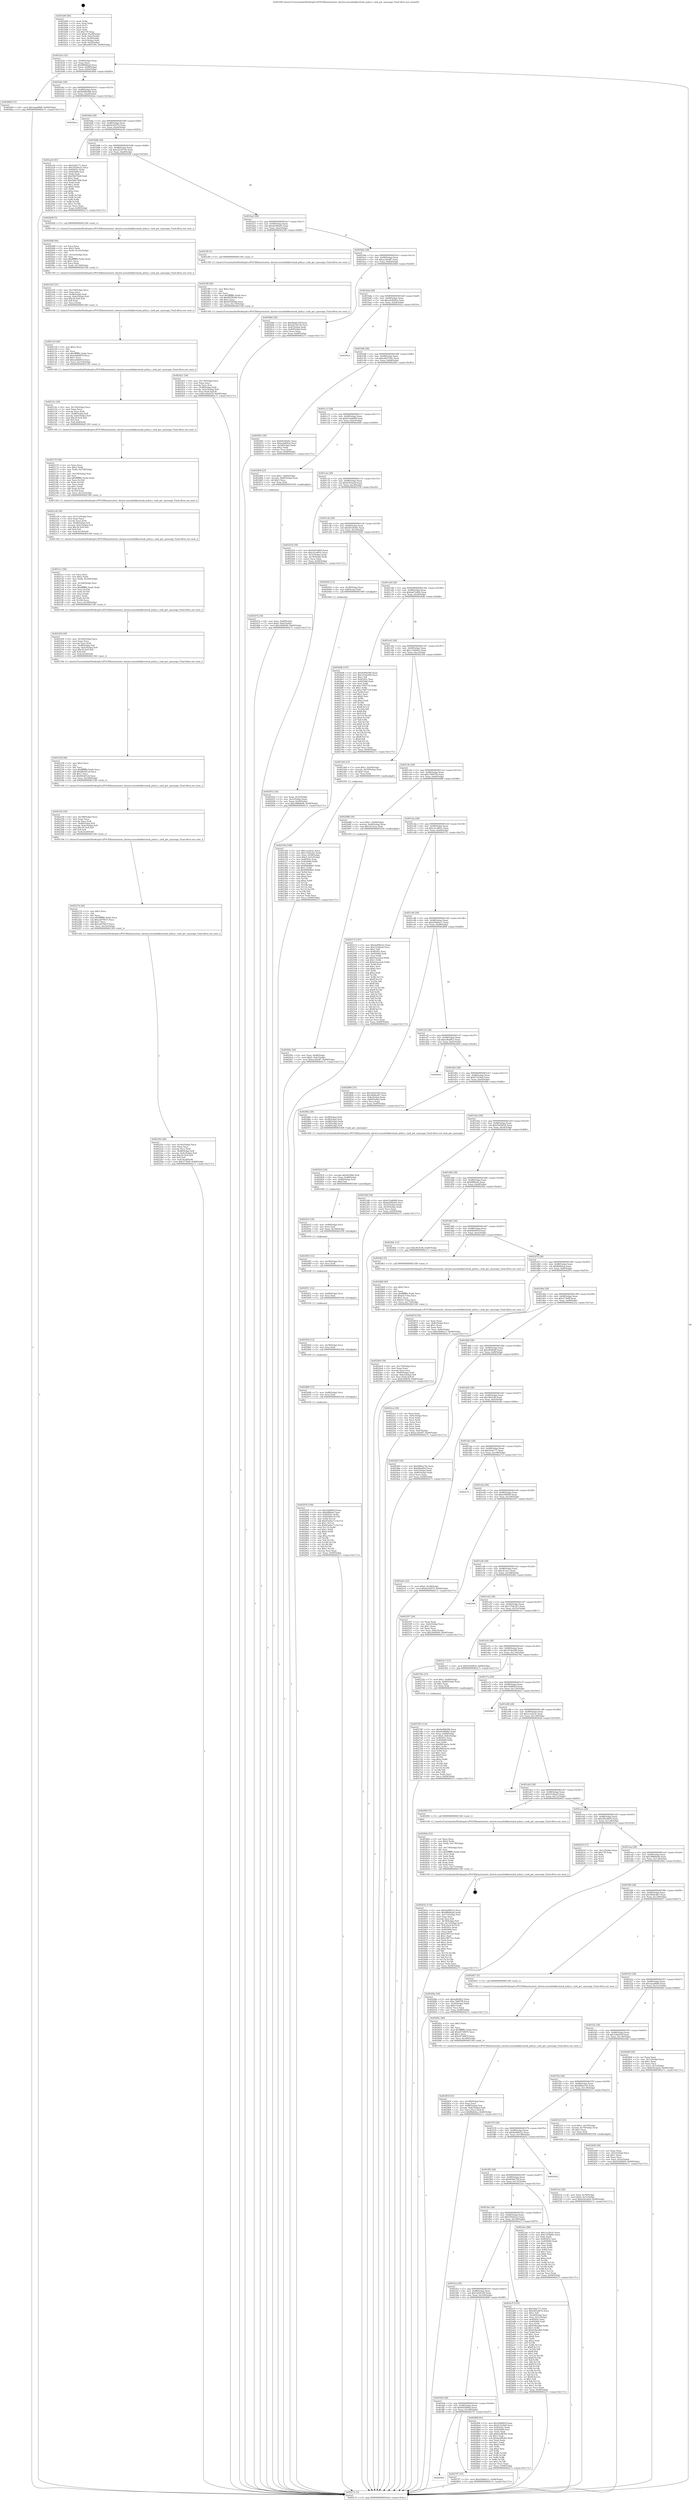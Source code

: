 digraph "0x401b00" {
  label = "0x401b00 (/mnt/c/Users/mathe/Desktop/tcc/POCII/binaries/extr_darwin-xnuosfmkkerntask_policy.c_task_get_cpuusage_Final-ollvm.out::main(0))"
  labelloc = "t"
  node[shape=record]

  Entry [label="",width=0.3,height=0.3,shape=circle,fillcolor=black,style=filled]
  "0x401b2e" [label="{
     0x401b2e [32]\l
     | [instrs]\l
     &nbsp;&nbsp;0x401b2e \<+6\>: mov -0x94(%rbp),%eax\l
     &nbsp;&nbsp;0x401b34 \<+2\>: mov %eax,%ecx\l
     &nbsp;&nbsp;0x401b36 \<+6\>: sub $0x9864feab,%ecx\l
     &nbsp;&nbsp;0x401b3c \<+6\>: mov %eax,-0x98(%rbp)\l
     &nbsp;&nbsp;0x401b42 \<+6\>: mov %ecx,-0x9c(%rbp)\l
     &nbsp;&nbsp;0x401b48 \<+6\>: je 00000000004026b0 \<main+0xbb0\>\l
  }"]
  "0x4026b0" [label="{
     0x4026b0 [15]\l
     | [instrs]\l
     &nbsp;&nbsp;0x4026b0 \<+10\>: movl $0x3aaa9660,-0x94(%rbp)\l
     &nbsp;&nbsp;0x4026ba \<+5\>: jmp 0000000000402c7c \<main+0x117c\>\l
  }"]
  "0x401b4e" [label="{
     0x401b4e [28]\l
     | [instrs]\l
     &nbsp;&nbsp;0x401b4e \<+5\>: jmp 0000000000401b53 \<main+0x53\>\l
     &nbsp;&nbsp;0x401b53 \<+6\>: mov -0x98(%rbp),%eax\l
     &nbsp;&nbsp;0x401b59 \<+5\>: sub $0x9e90b586,%eax\l
     &nbsp;&nbsp;0x401b5e \<+6\>: mov %eax,-0xa0(%rbp)\l
     &nbsp;&nbsp;0x401b64 \<+6\>: je 0000000000402bae \<main+0x10ae\>\l
  }"]
  Exit [label="",width=0.3,height=0.3,shape=circle,fillcolor=black,style=filled,peripheries=2]
  "0x402bae" [label="{
     0x402bae\l
  }", style=dashed]
  "0x401b6a" [label="{
     0x401b6a [28]\l
     | [instrs]\l
     &nbsp;&nbsp;0x401b6a \<+5\>: jmp 0000000000401b6f \<main+0x6f\>\l
     &nbsp;&nbsp;0x401b6f \<+6\>: mov -0x98(%rbp),%eax\l
     &nbsp;&nbsp;0x401b75 \<+5\>: sub $0x9ec62f74,%eax\l
     &nbsp;&nbsp;0x401b7a \<+6\>: mov %eax,-0xa4(%rbp)\l
     &nbsp;&nbsp;0x401b80 \<+6\>: je 0000000000402a24 \<main+0xf24\>\l
  }"]
  "0x402978" [label="{
     0x402978 [100]\l
     | [instrs]\l
     &nbsp;&nbsp;0x402978 \<+5\>: mov $0x18ddf42f,%eax\l
     &nbsp;&nbsp;0x40297d \<+5\>: mov $0xfd8feafc,%esi\l
     &nbsp;&nbsp;0x402982 \<+8\>: mov 0x40505c,%r9d\l
     &nbsp;&nbsp;0x40298a \<+8\>: mov 0x405060,%r10d\l
     &nbsp;&nbsp;0x402992 \<+3\>: mov %r9d,%r11d\l
     &nbsp;&nbsp;0x402995 \<+7\>: add $0x93ad5c73,%r11d\l
     &nbsp;&nbsp;0x40299c \<+4\>: sub $0x1,%r11d\l
     &nbsp;&nbsp;0x4029a0 \<+7\>: sub $0x93ad5c73,%r11d\l
     &nbsp;&nbsp;0x4029a7 \<+4\>: imul %r11d,%r9d\l
     &nbsp;&nbsp;0x4029ab \<+4\>: and $0x1,%r9d\l
     &nbsp;&nbsp;0x4029af \<+4\>: cmp $0x0,%r9d\l
     &nbsp;&nbsp;0x4029b3 \<+3\>: sete %bl\l
     &nbsp;&nbsp;0x4029b6 \<+4\>: cmp $0xa,%r10d\l
     &nbsp;&nbsp;0x4029ba \<+4\>: setl %r14b\l
     &nbsp;&nbsp;0x4029be \<+3\>: mov %bl,%r15b\l
     &nbsp;&nbsp;0x4029c1 \<+3\>: and %r14b,%r15b\l
     &nbsp;&nbsp;0x4029c4 \<+3\>: xor %r14b,%bl\l
     &nbsp;&nbsp;0x4029c7 \<+3\>: or %bl,%r15b\l
     &nbsp;&nbsp;0x4029ca \<+4\>: test $0x1,%r15b\l
     &nbsp;&nbsp;0x4029ce \<+3\>: cmovne %esi,%eax\l
     &nbsp;&nbsp;0x4029d1 \<+6\>: mov %eax,-0x94(%rbp)\l
     &nbsp;&nbsp;0x4029d7 \<+5\>: jmp 0000000000402c7c \<main+0x117c\>\l
  }"]
  "0x402a24" [label="{
     0x402a24 [91]\l
     | [instrs]\l
     &nbsp;&nbsp;0x402a24 \<+5\>: mov $0x5e0a771,%eax\l
     &nbsp;&nbsp;0x402a29 \<+5\>: mov $0x55026e22,%ecx\l
     &nbsp;&nbsp;0x402a2e \<+7\>: mov 0x40505c,%edx\l
     &nbsp;&nbsp;0x402a35 \<+7\>: mov 0x405060,%esi\l
     &nbsp;&nbsp;0x402a3c \<+2\>: mov %edx,%edi\l
     &nbsp;&nbsp;0x402a3e \<+6\>: add $0xf3b674d6,%edi\l
     &nbsp;&nbsp;0x402a44 \<+3\>: sub $0x1,%edi\l
     &nbsp;&nbsp;0x402a47 \<+6\>: sub $0xf3b674d6,%edi\l
     &nbsp;&nbsp;0x402a4d \<+3\>: imul %edi,%edx\l
     &nbsp;&nbsp;0x402a50 \<+3\>: and $0x1,%edx\l
     &nbsp;&nbsp;0x402a53 \<+3\>: cmp $0x0,%edx\l
     &nbsp;&nbsp;0x402a56 \<+4\>: sete %r8b\l
     &nbsp;&nbsp;0x402a5a \<+3\>: cmp $0xa,%esi\l
     &nbsp;&nbsp;0x402a5d \<+4\>: setl %r9b\l
     &nbsp;&nbsp;0x402a61 \<+3\>: mov %r8b,%r10b\l
     &nbsp;&nbsp;0x402a64 \<+3\>: and %r9b,%r10b\l
     &nbsp;&nbsp;0x402a67 \<+3\>: xor %r9b,%r8b\l
     &nbsp;&nbsp;0x402a6a \<+3\>: or %r8b,%r10b\l
     &nbsp;&nbsp;0x402a6d \<+4\>: test $0x1,%r10b\l
     &nbsp;&nbsp;0x402a71 \<+3\>: cmovne %ecx,%eax\l
     &nbsp;&nbsp;0x402a74 \<+6\>: mov %eax,-0x94(%rbp)\l
     &nbsp;&nbsp;0x402a7a \<+5\>: jmp 0000000000402c7c \<main+0x117c\>\l
  }"]
  "0x401b86" [label="{
     0x401b86 [28]\l
     | [instrs]\l
     &nbsp;&nbsp;0x401b86 \<+5\>: jmp 0000000000401b8b \<main+0x8b\>\l
     &nbsp;&nbsp;0x401b8b \<+6\>: mov -0x98(%rbp),%eax\l
     &nbsp;&nbsp;0x401b91 \<+5\>: sub $0xa4239130,%eax\l
     &nbsp;&nbsp;0x401b96 \<+6\>: mov %eax,-0xa8(%rbp)\l
     &nbsp;&nbsp;0x401b9c \<+6\>: je 00000000004020d4 \<main+0x5d4\>\l
  }"]
  "0x402969" [label="{
     0x402969 [15]\l
     | [instrs]\l
     &nbsp;&nbsp;0x402969 \<+7\>: mov -0x88(%rbp),%rcx\l
     &nbsp;&nbsp;0x402970 \<+3\>: mov %rcx,%rdi\l
     &nbsp;&nbsp;0x402973 \<+5\>: call 0000000000401030 \<free@plt\>\l
     | [calls]\l
     &nbsp;&nbsp;0x401030 \{1\} (unknown)\l
  }"]
  "0x4020d4" [label="{
     0x4020d4 [5]\l
     | [instrs]\l
     &nbsp;&nbsp;0x4020d4 \<+5\>: call 0000000000401160 \<next_i\>\l
     | [calls]\l
     &nbsp;&nbsp;0x401160 \{1\} (/mnt/c/Users/mathe/Desktop/tcc/POCII/binaries/extr_darwin-xnuosfmkkerntask_policy.c_task_get_cpuusage_Final-ollvm.out::next_i)\l
  }"]
  "0x401ba2" [label="{
     0x401ba2 [28]\l
     | [instrs]\l
     &nbsp;&nbsp;0x401ba2 \<+5\>: jmp 0000000000401ba7 \<main+0xa7\>\l
     &nbsp;&nbsp;0x401ba7 \<+6\>: mov -0x98(%rbp),%eax\l
     &nbsp;&nbsp;0x401bad \<+5\>: sub $0xab206a83,%eax\l
     &nbsp;&nbsp;0x401bb2 \<+6\>: mov %eax,-0xac(%rbp)\l
     &nbsp;&nbsp;0x401bb8 \<+6\>: je 00000000004023f4 \<main+0x8f4\>\l
  }"]
  "0x40295d" [label="{
     0x40295d [12]\l
     | [instrs]\l
     &nbsp;&nbsp;0x40295d \<+4\>: mov -0x78(%rbp),%rcx\l
     &nbsp;&nbsp;0x402961 \<+3\>: mov %rcx,%rdi\l
     &nbsp;&nbsp;0x402964 \<+5\>: call 0000000000401030 \<free@plt\>\l
     | [calls]\l
     &nbsp;&nbsp;0x401030 \{1\} (unknown)\l
  }"]
  "0x4023f4" [label="{
     0x4023f4 [5]\l
     | [instrs]\l
     &nbsp;&nbsp;0x4023f4 \<+5\>: call 0000000000401160 \<next_i\>\l
     | [calls]\l
     &nbsp;&nbsp;0x401160 \{1\} (/mnt/c/Users/mathe/Desktop/tcc/POCII/binaries/extr_darwin-xnuosfmkkerntask_policy.c_task_get_cpuusage_Final-ollvm.out::next_i)\l
  }"]
  "0x401bbe" [label="{
     0x401bbe [28]\l
     | [instrs]\l
     &nbsp;&nbsp;0x401bbe \<+5\>: jmp 0000000000401bc3 \<main+0xc3\>\l
     &nbsp;&nbsp;0x401bc3 \<+6\>: mov -0x98(%rbp),%eax\l
     &nbsp;&nbsp;0x401bc9 \<+5\>: sub $0xac26edf7,%eax\l
     &nbsp;&nbsp;0x401bce \<+6\>: mov %eax,-0xb0(%rbp)\l
     &nbsp;&nbsp;0x401bd4 \<+6\>: je 00000000004020b6 \<main+0x5b6\>\l
  }"]
  "0x402951" [label="{
     0x402951 [12]\l
     | [instrs]\l
     &nbsp;&nbsp;0x402951 \<+4\>: mov -0x68(%rbp),%rcx\l
     &nbsp;&nbsp;0x402955 \<+3\>: mov %rcx,%rdi\l
     &nbsp;&nbsp;0x402958 \<+5\>: call 0000000000401030 \<free@plt\>\l
     | [calls]\l
     &nbsp;&nbsp;0x401030 \{1\} (unknown)\l
  }"]
  "0x4020b6" [label="{
     0x4020b6 [30]\l
     | [instrs]\l
     &nbsp;&nbsp;0x4020b6 \<+5\>: mov $0x4bdd154f,%eax\l
     &nbsp;&nbsp;0x4020bb \<+5\>: mov $0xa4239130,%ecx\l
     &nbsp;&nbsp;0x4020c0 \<+3\>: mov -0x4c(%rbp),%edx\l
     &nbsp;&nbsp;0x4020c3 \<+3\>: cmp -0x40(%rbp),%edx\l
     &nbsp;&nbsp;0x4020c6 \<+3\>: cmovl %ecx,%eax\l
     &nbsp;&nbsp;0x4020c9 \<+6\>: mov %eax,-0x94(%rbp)\l
     &nbsp;&nbsp;0x4020cf \<+5\>: jmp 0000000000402c7c \<main+0x117c\>\l
  }"]
  "0x401bda" [label="{
     0x401bda [28]\l
     | [instrs]\l
     &nbsp;&nbsp;0x401bda \<+5\>: jmp 0000000000401bdf \<main+0xdf\>\l
     &nbsp;&nbsp;0x401bdf \<+6\>: mov -0x98(%rbp),%eax\l
     &nbsp;&nbsp;0x401be5 \<+5\>: sub $0xacb4692a,%eax\l
     &nbsp;&nbsp;0x401bea \<+6\>: mov %eax,-0xb4(%rbp)\l
     &nbsp;&nbsp;0x401bf0 \<+6\>: je 000000000040202a \<main+0x52a\>\l
  }"]
  "0x402945" [label="{
     0x402945 [12]\l
     | [instrs]\l
     &nbsp;&nbsp;0x402945 \<+4\>: mov -0x58(%rbp),%rcx\l
     &nbsp;&nbsp;0x402949 \<+3\>: mov %rcx,%rdi\l
     &nbsp;&nbsp;0x40294c \<+5\>: call 0000000000401030 \<free@plt\>\l
     | [calls]\l
     &nbsp;&nbsp;0x401030 \{1\} (unknown)\l
  }"]
  "0x40202a" [label="{
     0x40202a\l
  }", style=dashed]
  "0x401bf6" [label="{
     0x401bf6 [28]\l
     | [instrs]\l
     &nbsp;&nbsp;0x401bf6 \<+5\>: jmp 0000000000401bfb \<main+0xfb\>\l
     &nbsp;&nbsp;0x401bfb \<+6\>: mov -0x98(%rbp),%eax\l
     &nbsp;&nbsp;0x401c01 \<+5\>: sub $0xad05336c,%eax\l
     &nbsp;&nbsp;0x401c06 \<+6\>: mov %eax,-0xb8(%rbp)\l
     &nbsp;&nbsp;0x401c0c \<+6\>: je 000000000040200c \<main+0x50c\>\l
  }"]
  "0x402933" [label="{
     0x402933 [18]\l
     | [instrs]\l
     &nbsp;&nbsp;0x402933 \<+4\>: mov -0x48(%rbp),%rcx\l
     &nbsp;&nbsp;0x402937 \<+3\>: mov %rcx,%rdi\l
     &nbsp;&nbsp;0x40293a \<+6\>: mov %eax,-0x184(%rbp)\l
     &nbsp;&nbsp;0x402940 \<+5\>: call 0000000000401030 \<free@plt\>\l
     | [calls]\l
     &nbsp;&nbsp;0x401030 \{1\} (unknown)\l
  }"]
  "0x40200c" [label="{
     0x40200c [30]\l
     | [instrs]\l
     &nbsp;&nbsp;0x40200c \<+5\>: mov $0xb61b020c,%eax\l
     &nbsp;&nbsp;0x402011 \<+5\>: mov $0xacb4692a,%ecx\l
     &nbsp;&nbsp;0x402016 \<+3\>: mov -0x24(%rbp),%edx\l
     &nbsp;&nbsp;0x402019 \<+3\>: cmp $0x2,%edx\l
     &nbsp;&nbsp;0x40201c \<+3\>: cmovne %ecx,%eax\l
     &nbsp;&nbsp;0x40201f \<+6\>: mov %eax,-0x94(%rbp)\l
     &nbsp;&nbsp;0x402025 \<+5\>: jmp 0000000000402c7c \<main+0x117c\>\l
  }"]
  "0x401c12" [label="{
     0x401c12 [28]\l
     | [instrs]\l
     &nbsp;&nbsp;0x401c12 \<+5\>: jmp 0000000000401c17 \<main+0x117\>\l
     &nbsp;&nbsp;0x401c17 \<+6\>: mov -0x98(%rbp),%eax\l
     &nbsp;&nbsp;0x401c1d \<+5\>: sub $0xb32a8d48,%eax\l
     &nbsp;&nbsp;0x401c22 \<+6\>: mov %eax,-0xbc(%rbp)\l
     &nbsp;&nbsp;0x401c28 \<+6\>: je 0000000000402464 \<main+0x964\>\l
  }"]
  "0x402c7c" [label="{
     0x402c7c [5]\l
     | [instrs]\l
     &nbsp;&nbsp;0x402c7c \<+5\>: jmp 0000000000401b2e \<main+0x2e\>\l
  }"]
  "0x401b00" [label="{
     0x401b00 [46]\l
     | [instrs]\l
     &nbsp;&nbsp;0x401b00 \<+1\>: push %rbp\l
     &nbsp;&nbsp;0x401b01 \<+3\>: mov %rsp,%rbp\l
     &nbsp;&nbsp;0x401b04 \<+2\>: push %r15\l
     &nbsp;&nbsp;0x401b06 \<+2\>: push %r14\l
     &nbsp;&nbsp;0x401b08 \<+1\>: push %rbx\l
     &nbsp;&nbsp;0x401b09 \<+7\>: sub $0x178,%rsp\l
     &nbsp;&nbsp;0x401b10 \<+7\>: movl $0x0,-0x28(%rbp)\l
     &nbsp;&nbsp;0x401b17 \<+3\>: mov %edi,-0x2c(%rbp)\l
     &nbsp;&nbsp;0x401b1a \<+4\>: mov %rsi,-0x38(%rbp)\l
     &nbsp;&nbsp;0x401b1e \<+3\>: mov -0x2c(%rbp),%edi\l
     &nbsp;&nbsp;0x401b21 \<+3\>: mov %edi,-0x24(%rbp)\l
     &nbsp;&nbsp;0x401b24 \<+10\>: movl $0xad05336c,-0x94(%rbp)\l
  }"]
  "0x402916" [label="{
     0x402916 [29]\l
     | [instrs]\l
     &nbsp;&nbsp;0x402916 \<+10\>: movabs $0x4030b6,%rdi\l
     &nbsp;&nbsp;0x402920 \<+6\>: mov %eax,-0x90(%rbp)\l
     &nbsp;&nbsp;0x402926 \<+6\>: mov -0x90(%rbp),%esi\l
     &nbsp;&nbsp;0x40292c \<+2\>: mov $0x0,%al\l
     &nbsp;&nbsp;0x40292e \<+5\>: call 0000000000401040 \<printf@plt\>\l
     | [calls]\l
     &nbsp;&nbsp;0x401040 \{1\} (unknown)\l
  }"]
  "0x402464" [label="{
     0x402464 [23]\l
     | [instrs]\l
     &nbsp;&nbsp;0x402464 \<+7\>: movl $0x1,-0x60(%rbp)\l
     &nbsp;&nbsp;0x40246b \<+4\>: movslq -0x60(%rbp),%rax\l
     &nbsp;&nbsp;0x40246f \<+4\>: shl $0x3,%rax\l
     &nbsp;&nbsp;0x402473 \<+3\>: mov %rax,%rdi\l
     &nbsp;&nbsp;0x402476 \<+5\>: call 0000000000401050 \<malloc@plt\>\l
     | [calls]\l
     &nbsp;&nbsp;0x401050 \{1\} (unknown)\l
  }"]
  "0x401c2e" [label="{
     0x401c2e [28]\l
     | [instrs]\l
     &nbsp;&nbsp;0x401c2e \<+5\>: jmp 0000000000401c33 \<main+0x133\>\l
     &nbsp;&nbsp;0x401c33 \<+6\>: mov -0x98(%rbp),%eax\l
     &nbsp;&nbsp;0x401c39 \<+5\>: sub $0xb543ad2f,%eax\l
     &nbsp;&nbsp;0x401c3e \<+6\>: mov %eax,-0xc0(%rbp)\l
     &nbsp;&nbsp;0x401c44 \<+6\>: je 0000000000402554 \<main+0xa54\>\l
  }"]
  "0x402854" [label="{
     0x402854 [41]\l
     | [instrs]\l
     &nbsp;&nbsp;0x402854 \<+6\>: mov -0x180(%rbp),%ecx\l
     &nbsp;&nbsp;0x40285a \<+3\>: imul %eax,%ecx\l
     &nbsp;&nbsp;0x40285d \<+7\>: mov -0x88(%rbp),%rsi\l
     &nbsp;&nbsp;0x402864 \<+7\>: movslq -0x8c(%rbp),%rdi\l
     &nbsp;&nbsp;0x40286b \<+3\>: mov %ecx,(%rsi,%rdi,4)\l
     &nbsp;&nbsp;0x40286e \<+10\>: movl $0xffa8efea,-0x94(%rbp)\l
     &nbsp;&nbsp;0x402878 \<+5\>: jmp 0000000000402c7c \<main+0x117c\>\l
  }"]
  "0x402554" [label="{
     0x402554 [30]\l
     | [instrs]\l
     &nbsp;&nbsp;0x402554 \<+5\>: mov $0xba87a064,%eax\l
     &nbsp;&nbsp;0x402559 \<+5\>: mov $0xca1e893c,%ecx\l
     &nbsp;&nbsp;0x40255e \<+3\>: mov -0x7c(%rbp),%edx\l
     &nbsp;&nbsp;0x402561 \<+3\>: cmp -0x70(%rbp),%edx\l
     &nbsp;&nbsp;0x402564 \<+3\>: cmovl %ecx,%eax\l
     &nbsp;&nbsp;0x402567 \<+6\>: mov %eax,-0x94(%rbp)\l
     &nbsp;&nbsp;0x40256d \<+5\>: jmp 0000000000402c7c \<main+0x117c\>\l
  }"]
  "0x401c4a" [label="{
     0x401c4a [28]\l
     | [instrs]\l
     &nbsp;&nbsp;0x401c4a \<+5\>: jmp 0000000000401c4f \<main+0x14f\>\l
     &nbsp;&nbsp;0x401c4f \<+6\>: mov -0x98(%rbp),%eax\l
     &nbsp;&nbsp;0x401c55 \<+5\>: sub $0xb61b020c,%eax\l
     &nbsp;&nbsp;0x401c5a \<+6\>: mov %eax,-0xc4(%rbp)\l
     &nbsp;&nbsp;0x401c60 \<+6\>: je 0000000000402045 \<main+0x545\>\l
  }"]
  "0x40282c" [label="{
     0x40282c [40]\l
     | [instrs]\l
     &nbsp;&nbsp;0x40282c \<+5\>: mov $0x2,%ecx\l
     &nbsp;&nbsp;0x402831 \<+1\>: cltd\l
     &nbsp;&nbsp;0x402832 \<+2\>: idiv %ecx\l
     &nbsp;&nbsp;0x402834 \<+6\>: imul $0xfffffffe,%edx,%ecx\l
     &nbsp;&nbsp;0x40283a \<+6\>: add $0xe8726870,%ecx\l
     &nbsp;&nbsp;0x402840 \<+3\>: add $0x1,%ecx\l
     &nbsp;&nbsp;0x402843 \<+6\>: sub $0xe8726870,%ecx\l
     &nbsp;&nbsp;0x402849 \<+6\>: mov %ecx,-0x180(%rbp)\l
     &nbsp;&nbsp;0x40284f \<+5\>: call 0000000000401160 \<next_i\>\l
     | [calls]\l
     &nbsp;&nbsp;0x401160 \{1\} (/mnt/c/Users/mathe/Desktop/tcc/POCII/binaries/extr_darwin-xnuosfmkkerntask_policy.c_task_get_cpuusage_Final-ollvm.out::next_i)\l
  }"]
  "0x402045" [label="{
     0x402045 [13]\l
     | [instrs]\l
     &nbsp;&nbsp;0x402045 \<+4\>: mov -0x38(%rbp),%rax\l
     &nbsp;&nbsp;0x402049 \<+4\>: mov 0x8(%rax),%rdi\l
     &nbsp;&nbsp;0x40204d \<+5\>: call 0000000000401060 \<atoi@plt\>\l
     | [calls]\l
     &nbsp;&nbsp;0x401060 \{1\} (unknown)\l
  }"]
  "0x401c66" [label="{
     0x401c66 [28]\l
     | [instrs]\l
     &nbsp;&nbsp;0x401c66 \<+5\>: jmp 0000000000401c6b \<main+0x16b\>\l
     &nbsp;&nbsp;0x401c6b \<+6\>: mov -0x98(%rbp),%eax\l
     &nbsp;&nbsp;0x401c71 \<+5\>: sub $0xba87a064,%eax\l
     &nbsp;&nbsp;0x401c76 \<+6\>: mov %eax,-0xc8(%rbp)\l
     &nbsp;&nbsp;0x401c7c \<+6\>: je 00000000004026db \<main+0xbdb\>\l
  }"]
  "0x402052" [label="{
     0x402052 [24]\l
     | [instrs]\l
     &nbsp;&nbsp;0x402052 \<+3\>: mov %eax,-0x3c(%rbp)\l
     &nbsp;&nbsp;0x402055 \<+3\>: mov -0x3c(%rbp),%eax\l
     &nbsp;&nbsp;0x402058 \<+3\>: mov %eax,-0x20(%rbp)\l
     &nbsp;&nbsp;0x40205b \<+10\>: movl $0x29869e9b,-0x94(%rbp)\l
     &nbsp;&nbsp;0x402065 \<+5\>: jmp 0000000000402c7c \<main+0x117c\>\l
  }"]
  "0x402002" [label="{
     0x402002\l
  }", style=dashed]
  "0x4026db" [label="{
     0x4026db [147]\l
     | [instrs]\l
     &nbsp;&nbsp;0x4026db \<+5\>: mov $0x9e90b586,%eax\l
     &nbsp;&nbsp;0x4026e0 \<+5\>: mov $0x1634e040,%ecx\l
     &nbsp;&nbsp;0x4026e5 \<+2\>: mov $0x1,%dl\l
     &nbsp;&nbsp;0x4026e7 \<+7\>: mov 0x40505c,%esi\l
     &nbsp;&nbsp;0x4026ee \<+7\>: mov 0x405060,%edi\l
     &nbsp;&nbsp;0x4026f5 \<+3\>: mov %esi,%r8d\l
     &nbsp;&nbsp;0x4026f8 \<+7\>: add $0xc7495718,%r8d\l
     &nbsp;&nbsp;0x4026ff \<+4\>: sub $0x1,%r8d\l
     &nbsp;&nbsp;0x402703 \<+7\>: sub $0xc7495718,%r8d\l
     &nbsp;&nbsp;0x40270a \<+4\>: imul %r8d,%esi\l
     &nbsp;&nbsp;0x40270e \<+3\>: and $0x1,%esi\l
     &nbsp;&nbsp;0x402711 \<+3\>: cmp $0x0,%esi\l
     &nbsp;&nbsp;0x402714 \<+4\>: sete %r9b\l
     &nbsp;&nbsp;0x402718 \<+3\>: cmp $0xa,%edi\l
     &nbsp;&nbsp;0x40271b \<+4\>: setl %r10b\l
     &nbsp;&nbsp;0x40271f \<+3\>: mov %r9b,%r11b\l
     &nbsp;&nbsp;0x402722 \<+4\>: xor $0xff,%r11b\l
     &nbsp;&nbsp;0x402726 \<+3\>: mov %r10b,%bl\l
     &nbsp;&nbsp;0x402729 \<+3\>: xor $0xff,%bl\l
     &nbsp;&nbsp;0x40272c \<+3\>: xor $0x0,%dl\l
     &nbsp;&nbsp;0x40272f \<+3\>: mov %r11b,%r14b\l
     &nbsp;&nbsp;0x402732 \<+4\>: and $0x0,%r14b\l
     &nbsp;&nbsp;0x402736 \<+3\>: and %dl,%r9b\l
     &nbsp;&nbsp;0x402739 \<+3\>: mov %bl,%r15b\l
     &nbsp;&nbsp;0x40273c \<+4\>: and $0x0,%r15b\l
     &nbsp;&nbsp;0x402740 \<+3\>: and %dl,%r10b\l
     &nbsp;&nbsp;0x402743 \<+3\>: or %r9b,%r14b\l
     &nbsp;&nbsp;0x402746 \<+3\>: or %r10b,%r15b\l
     &nbsp;&nbsp;0x402749 \<+3\>: xor %r15b,%r14b\l
     &nbsp;&nbsp;0x40274c \<+3\>: or %bl,%r11b\l
     &nbsp;&nbsp;0x40274f \<+4\>: xor $0xff,%r11b\l
     &nbsp;&nbsp;0x402753 \<+3\>: or $0x0,%dl\l
     &nbsp;&nbsp;0x402756 \<+3\>: and %dl,%r11b\l
     &nbsp;&nbsp;0x402759 \<+3\>: or %r11b,%r14b\l
     &nbsp;&nbsp;0x40275c \<+4\>: test $0x1,%r14b\l
     &nbsp;&nbsp;0x402760 \<+3\>: cmovne %ecx,%eax\l
     &nbsp;&nbsp;0x402763 \<+6\>: mov %eax,-0x94(%rbp)\l
     &nbsp;&nbsp;0x402769 \<+5\>: jmp 0000000000402c7c \<main+0x117c\>\l
  }"]
  "0x401c82" [label="{
     0x401c82 [28]\l
     | [instrs]\l
     &nbsp;&nbsp;0x401c82 \<+5\>: jmp 0000000000401c87 \<main+0x187\>\l
     &nbsp;&nbsp;0x401c87 \<+6\>: mov -0x98(%rbp),%eax\l
     &nbsp;&nbsp;0x401c8d \<+5\>: sub $0xc142b60c,%eax\l
     &nbsp;&nbsp;0x401c92 \<+6\>: mov %eax,-0xcc(%rbp)\l
     &nbsp;&nbsp;0x401c98 \<+6\>: je 0000000000402344 \<main+0x844\>\l
  }"]
  "0x4027f7" [label="{
     0x4027f7 [15]\l
     | [instrs]\l
     &nbsp;&nbsp;0x4027f7 \<+10\>: movl $0xd36d0a11,-0x94(%rbp)\l
     &nbsp;&nbsp;0x402801 \<+5\>: jmp 0000000000402c7c \<main+0x117c\>\l
  }"]
  "0x402344" [label="{
     0x402344 [23]\l
     | [instrs]\l
     &nbsp;&nbsp;0x402344 \<+7\>: movl $0x1,-0x50(%rbp)\l
     &nbsp;&nbsp;0x40234b \<+4\>: movslq -0x50(%rbp),%rax\l
     &nbsp;&nbsp;0x40234f \<+4\>: shl $0x3,%rax\l
     &nbsp;&nbsp;0x402353 \<+3\>: mov %rax,%rdi\l
     &nbsp;&nbsp;0x402356 \<+5\>: call 0000000000401050 \<malloc@plt\>\l
     | [calls]\l
     &nbsp;&nbsp;0x401050 \{1\} (unknown)\l
  }"]
  "0x401c9e" [label="{
     0x401c9e [28]\l
     | [instrs]\l
     &nbsp;&nbsp;0x401c9e \<+5\>: jmp 0000000000401ca3 \<main+0x1a3\>\l
     &nbsp;&nbsp;0x401ca3 \<+6\>: mov -0x98(%rbp),%eax\l
     &nbsp;&nbsp;0x401ca9 \<+5\>: sub $0xc74697f4,%eax\l
     &nbsp;&nbsp;0x401cae \<+6\>: mov %eax,-0xd0(%rbp)\l
     &nbsp;&nbsp;0x401cb4 \<+6\>: je 0000000000402088 \<main+0x588\>\l
  }"]
  "0x401fe6" [label="{
     0x401fe6 [28]\l
     | [instrs]\l
     &nbsp;&nbsp;0x401fe6 \<+5\>: jmp 0000000000401feb \<main+0x4eb\>\l
     &nbsp;&nbsp;0x401feb \<+6\>: mov -0x98(%rbp),%eax\l
     &nbsp;&nbsp;0x401ff1 \<+5\>: sub $0x642fd9bd,%eax\l
     &nbsp;&nbsp;0x401ff6 \<+6\>: mov %eax,-0x148(%rbp)\l
     &nbsp;&nbsp;0x401ffc \<+6\>: je 00000000004027f7 \<main+0xcf7\>\l
  }"]
  "0x402088" [label="{
     0x402088 [20]\l
     | [instrs]\l
     &nbsp;&nbsp;0x402088 \<+7\>: movl $0x1,-0x40(%rbp)\l
     &nbsp;&nbsp;0x40208f \<+4\>: movslq -0x40(%rbp),%rax\l
     &nbsp;&nbsp;0x402093 \<+4\>: imul $0x30,%rax,%rdi\l
     &nbsp;&nbsp;0x402097 \<+5\>: call 0000000000401050 \<malloc@plt\>\l
     | [calls]\l
     &nbsp;&nbsp;0x401050 \{1\} (unknown)\l
  }"]
  "0x401cba" [label="{
     0x401cba [28]\l
     | [instrs]\l
     &nbsp;&nbsp;0x401cba \<+5\>: jmp 0000000000401cbf \<main+0x1bf\>\l
     &nbsp;&nbsp;0x401cbf \<+6\>: mov -0x98(%rbp),%eax\l
     &nbsp;&nbsp;0x401cc5 \<+5\>: sub $0xca1e893c,%eax\l
     &nbsp;&nbsp;0x401cca \<+6\>: mov %eax,-0xd4(%rbp)\l
     &nbsp;&nbsp;0x401cd0 \<+6\>: je 0000000000402572 \<main+0xa72\>\l
  }"]
  "0x40289f" [label="{
     0x40289f [91]\l
     | [instrs]\l
     &nbsp;&nbsp;0x40289f \<+5\>: mov $0x18ddf42f,%eax\l
     &nbsp;&nbsp;0x4028a4 \<+5\>: mov $0xf11b3fa9,%ecx\l
     &nbsp;&nbsp;0x4028a9 \<+7\>: mov 0x40505c,%edx\l
     &nbsp;&nbsp;0x4028b0 \<+7\>: mov 0x405060,%esi\l
     &nbsp;&nbsp;0x4028b7 \<+2\>: mov %edx,%edi\l
     &nbsp;&nbsp;0x4028b9 \<+6\>: add $0xbee88362,%edi\l
     &nbsp;&nbsp;0x4028bf \<+3\>: sub $0x1,%edi\l
     &nbsp;&nbsp;0x4028c2 \<+6\>: sub $0xbee88362,%edi\l
     &nbsp;&nbsp;0x4028c8 \<+3\>: imul %edi,%edx\l
     &nbsp;&nbsp;0x4028cb \<+3\>: and $0x1,%edx\l
     &nbsp;&nbsp;0x4028ce \<+3\>: cmp $0x0,%edx\l
     &nbsp;&nbsp;0x4028d1 \<+4\>: sete %r8b\l
     &nbsp;&nbsp;0x4028d5 \<+3\>: cmp $0xa,%esi\l
     &nbsp;&nbsp;0x4028d8 \<+4\>: setl %r9b\l
     &nbsp;&nbsp;0x4028dc \<+3\>: mov %r8b,%r10b\l
     &nbsp;&nbsp;0x4028df \<+3\>: and %r9b,%r10b\l
     &nbsp;&nbsp;0x4028e2 \<+3\>: xor %r9b,%r8b\l
     &nbsp;&nbsp;0x4028e5 \<+3\>: or %r8b,%r10b\l
     &nbsp;&nbsp;0x4028e8 \<+4\>: test $0x1,%r10b\l
     &nbsp;&nbsp;0x4028ec \<+3\>: cmovne %ecx,%eax\l
     &nbsp;&nbsp;0x4028ef \<+6\>: mov %eax,-0x94(%rbp)\l
     &nbsp;&nbsp;0x4028f5 \<+5\>: jmp 0000000000402c7c \<main+0x117c\>\l
  }"]
  "0x402572" [label="{
     0x402572 [147]\l
     | [instrs]\l
     &nbsp;&nbsp;0x402572 \<+5\>: mov $0x4a908222,%eax\l
     &nbsp;&nbsp;0x402577 \<+5\>: mov $0x25cfda24,%ecx\l
     &nbsp;&nbsp;0x40257c \<+2\>: mov $0x1,%dl\l
     &nbsp;&nbsp;0x40257e \<+7\>: mov 0x40505c,%esi\l
     &nbsp;&nbsp;0x402585 \<+7\>: mov 0x405060,%edi\l
     &nbsp;&nbsp;0x40258c \<+3\>: mov %esi,%r8d\l
     &nbsp;&nbsp;0x40258f \<+7\>: sub $0x63eea2e4,%r8d\l
     &nbsp;&nbsp;0x402596 \<+4\>: sub $0x1,%r8d\l
     &nbsp;&nbsp;0x40259a \<+7\>: add $0x63eea2e4,%r8d\l
     &nbsp;&nbsp;0x4025a1 \<+4\>: imul %r8d,%esi\l
     &nbsp;&nbsp;0x4025a5 \<+3\>: and $0x1,%esi\l
     &nbsp;&nbsp;0x4025a8 \<+3\>: cmp $0x0,%esi\l
     &nbsp;&nbsp;0x4025ab \<+4\>: sete %r9b\l
     &nbsp;&nbsp;0x4025af \<+3\>: cmp $0xa,%edi\l
     &nbsp;&nbsp;0x4025b2 \<+4\>: setl %r10b\l
     &nbsp;&nbsp;0x4025b6 \<+3\>: mov %r9b,%r11b\l
     &nbsp;&nbsp;0x4025b9 \<+4\>: xor $0xff,%r11b\l
     &nbsp;&nbsp;0x4025bd \<+3\>: mov %r10b,%bl\l
     &nbsp;&nbsp;0x4025c0 \<+3\>: xor $0xff,%bl\l
     &nbsp;&nbsp;0x4025c3 \<+3\>: xor $0x1,%dl\l
     &nbsp;&nbsp;0x4025c6 \<+3\>: mov %r11b,%r14b\l
     &nbsp;&nbsp;0x4025c9 \<+4\>: and $0xff,%r14b\l
     &nbsp;&nbsp;0x4025cd \<+3\>: and %dl,%r9b\l
     &nbsp;&nbsp;0x4025d0 \<+3\>: mov %bl,%r15b\l
     &nbsp;&nbsp;0x4025d3 \<+4\>: and $0xff,%r15b\l
     &nbsp;&nbsp;0x4025d7 \<+3\>: and %dl,%r10b\l
     &nbsp;&nbsp;0x4025da \<+3\>: or %r9b,%r14b\l
     &nbsp;&nbsp;0x4025dd \<+3\>: or %r10b,%r15b\l
     &nbsp;&nbsp;0x4025e0 \<+3\>: xor %r15b,%r14b\l
     &nbsp;&nbsp;0x4025e3 \<+3\>: or %bl,%r11b\l
     &nbsp;&nbsp;0x4025e6 \<+4\>: xor $0xff,%r11b\l
     &nbsp;&nbsp;0x4025ea \<+3\>: or $0x1,%dl\l
     &nbsp;&nbsp;0x4025ed \<+3\>: and %dl,%r11b\l
     &nbsp;&nbsp;0x4025f0 \<+3\>: or %r11b,%r14b\l
     &nbsp;&nbsp;0x4025f3 \<+4\>: test $0x1,%r14b\l
     &nbsp;&nbsp;0x4025f7 \<+3\>: cmovne %ecx,%eax\l
     &nbsp;&nbsp;0x4025fa \<+6\>: mov %eax,-0x94(%rbp)\l
     &nbsp;&nbsp;0x402600 \<+5\>: jmp 0000000000402c7c \<main+0x117c\>\l
  }"]
  "0x401cd6" [label="{
     0x401cd6 [28]\l
     | [instrs]\l
     &nbsp;&nbsp;0x401cd6 \<+5\>: jmp 0000000000401cdb \<main+0x1db\>\l
     &nbsp;&nbsp;0x401cdb \<+6\>: mov -0x98(%rbp),%eax\l
     &nbsp;&nbsp;0x401ce1 \<+5\>: sub $0xd36d0a11,%eax\l
     &nbsp;&nbsp;0x401ce6 \<+6\>: mov %eax,-0xd8(%rbp)\l
     &nbsp;&nbsp;0x401cec \<+6\>: je 0000000000402806 \<main+0xd06\>\l
  }"]
  "0x401fca" [label="{
     0x401fca [28]\l
     | [instrs]\l
     &nbsp;&nbsp;0x401fca \<+5\>: jmp 0000000000401fcf \<main+0x4cf\>\l
     &nbsp;&nbsp;0x401fcf \<+6\>: mov -0x98(%rbp),%eax\l
     &nbsp;&nbsp;0x401fd5 \<+5\>: sub $0x5af24100,%eax\l
     &nbsp;&nbsp;0x401fda \<+6\>: mov %eax,-0x144(%rbp)\l
     &nbsp;&nbsp;0x401fe0 \<+6\>: je 000000000040289f \<main+0xd9f\>\l
  }"]
  "0x402806" [label="{
     0x402806 [33]\l
     | [instrs]\l
     &nbsp;&nbsp;0x402806 \<+5\>: mov $0x5af24100,%eax\l
     &nbsp;&nbsp;0x40280b \<+5\>: mov $0x36ddcdb7,%ecx\l
     &nbsp;&nbsp;0x402810 \<+6\>: mov -0x8c(%rbp),%edx\l
     &nbsp;&nbsp;0x402816 \<+3\>: cmp -0x80(%rbp),%edx\l
     &nbsp;&nbsp;0x402819 \<+3\>: cmovl %ecx,%eax\l
     &nbsp;&nbsp;0x40281c \<+6\>: mov %eax,-0x94(%rbp)\l
     &nbsp;&nbsp;0x402822 \<+5\>: jmp 0000000000402c7c \<main+0x117c\>\l
  }"]
  "0x401cf2" [label="{
     0x401cf2 [28]\l
     | [instrs]\l
     &nbsp;&nbsp;0x401cf2 \<+5\>: jmp 0000000000401cf7 \<main+0x1f7\>\l
     &nbsp;&nbsp;0x401cf7 \<+6\>: mov -0x98(%rbp),%eax\l
     &nbsp;&nbsp;0x401cfd \<+5\>: sub $0xed6a9fc2,%eax\l
     &nbsp;&nbsp;0x401d02 \<+6\>: mov %eax,-0xdc(%rbp)\l
     &nbsp;&nbsp;0x401d08 \<+6\>: je 00000000004029eb \<main+0xeeb\>\l
  }"]
  "0x402a7f" [label="{
     0x402a7f [153]\l
     | [instrs]\l
     &nbsp;&nbsp;0x402a7f \<+5\>: mov $0x5e0a771,%eax\l
     &nbsp;&nbsp;0x402a84 \<+5\>: mov $0x285c687b,%ecx\l
     &nbsp;&nbsp;0x402a89 \<+2\>: mov $0x1,%dl\l
     &nbsp;&nbsp;0x402a8b \<+3\>: mov -0x28(%rbp),%esi\l
     &nbsp;&nbsp;0x402a8e \<+3\>: mov %esi,-0x1c(%rbp)\l
     &nbsp;&nbsp;0x402a91 \<+7\>: mov 0x40505c,%esi\l
     &nbsp;&nbsp;0x402a98 \<+7\>: mov 0x405060,%edi\l
     &nbsp;&nbsp;0x402a9f \<+3\>: mov %esi,%r8d\l
     &nbsp;&nbsp;0x402aa2 \<+7\>: sub $0x618eed6d,%r8d\l
     &nbsp;&nbsp;0x402aa9 \<+4\>: sub $0x1,%r8d\l
     &nbsp;&nbsp;0x402aad \<+7\>: add $0x618eed6d,%r8d\l
     &nbsp;&nbsp;0x402ab4 \<+4\>: imul %r8d,%esi\l
     &nbsp;&nbsp;0x402ab8 \<+3\>: and $0x1,%esi\l
     &nbsp;&nbsp;0x402abb \<+3\>: cmp $0x0,%esi\l
     &nbsp;&nbsp;0x402abe \<+4\>: sete %r9b\l
     &nbsp;&nbsp;0x402ac2 \<+3\>: cmp $0xa,%edi\l
     &nbsp;&nbsp;0x402ac5 \<+4\>: setl %r10b\l
     &nbsp;&nbsp;0x402ac9 \<+3\>: mov %r9b,%r11b\l
     &nbsp;&nbsp;0x402acc \<+4\>: xor $0xff,%r11b\l
     &nbsp;&nbsp;0x402ad0 \<+3\>: mov %r10b,%bl\l
     &nbsp;&nbsp;0x402ad3 \<+3\>: xor $0xff,%bl\l
     &nbsp;&nbsp;0x402ad6 \<+3\>: xor $0x1,%dl\l
     &nbsp;&nbsp;0x402ad9 \<+3\>: mov %r11b,%r14b\l
     &nbsp;&nbsp;0x402adc \<+4\>: and $0xff,%r14b\l
     &nbsp;&nbsp;0x402ae0 \<+3\>: and %dl,%r9b\l
     &nbsp;&nbsp;0x402ae3 \<+3\>: mov %bl,%r15b\l
     &nbsp;&nbsp;0x402ae6 \<+4\>: and $0xff,%r15b\l
     &nbsp;&nbsp;0x402aea \<+3\>: and %dl,%r10b\l
     &nbsp;&nbsp;0x402aed \<+3\>: or %r9b,%r14b\l
     &nbsp;&nbsp;0x402af0 \<+3\>: or %r10b,%r15b\l
     &nbsp;&nbsp;0x402af3 \<+3\>: xor %r15b,%r14b\l
     &nbsp;&nbsp;0x402af6 \<+3\>: or %bl,%r11b\l
     &nbsp;&nbsp;0x402af9 \<+4\>: xor $0xff,%r11b\l
     &nbsp;&nbsp;0x402afd \<+3\>: or $0x1,%dl\l
     &nbsp;&nbsp;0x402b00 \<+3\>: and %dl,%r11b\l
     &nbsp;&nbsp;0x402b03 \<+3\>: or %r11b,%r14b\l
     &nbsp;&nbsp;0x402b06 \<+4\>: test $0x1,%r14b\l
     &nbsp;&nbsp;0x402b0a \<+3\>: cmovne %ecx,%eax\l
     &nbsp;&nbsp;0x402b0d \<+6\>: mov %eax,-0x94(%rbp)\l
     &nbsp;&nbsp;0x402b13 \<+5\>: jmp 0000000000402c7c \<main+0x117c\>\l
  }"]
  "0x4029eb" [label="{
     0x4029eb\l
  }", style=dashed]
  "0x401d0e" [label="{
     0x401d0e [28]\l
     | [instrs]\l
     &nbsp;&nbsp;0x401d0e \<+5\>: jmp 0000000000401d13 \<main+0x213\>\l
     &nbsp;&nbsp;0x401d13 \<+6\>: mov -0x98(%rbp),%eax\l
     &nbsp;&nbsp;0x401d19 \<+5\>: sub $0xf11b3fa9,%eax\l
     &nbsp;&nbsp;0x401d1e \<+6\>: mov %eax,-0xe0(%rbp)\l
     &nbsp;&nbsp;0x401d24 \<+6\>: je 00000000004028fa \<main+0xdfa\>\l
  }"]
  "0x402785" [label="{
     0x402785 [114]\l
     | [instrs]\l
     &nbsp;&nbsp;0x402785 \<+5\>: mov $0x9e90b586,%ecx\l
     &nbsp;&nbsp;0x40278a \<+5\>: mov $0x642fd9bd,%edx\l
     &nbsp;&nbsp;0x40278f \<+7\>: mov %rax,-0x88(%rbp)\l
     &nbsp;&nbsp;0x402796 \<+10\>: movl $0x0,-0x8c(%rbp)\l
     &nbsp;&nbsp;0x4027a0 \<+7\>: mov 0x40505c,%esi\l
     &nbsp;&nbsp;0x4027a7 \<+8\>: mov 0x405060,%r8d\l
     &nbsp;&nbsp;0x4027af \<+3\>: mov %esi,%r9d\l
     &nbsp;&nbsp;0x4027b2 \<+7\>: sub $0x9893ae5e,%r9d\l
     &nbsp;&nbsp;0x4027b9 \<+4\>: sub $0x1,%r9d\l
     &nbsp;&nbsp;0x4027bd \<+7\>: add $0x9893ae5e,%r9d\l
     &nbsp;&nbsp;0x4027c4 \<+4\>: imul %r9d,%esi\l
     &nbsp;&nbsp;0x4027c8 \<+3\>: and $0x1,%esi\l
     &nbsp;&nbsp;0x4027cb \<+3\>: cmp $0x0,%esi\l
     &nbsp;&nbsp;0x4027ce \<+4\>: sete %r10b\l
     &nbsp;&nbsp;0x4027d2 \<+4\>: cmp $0xa,%r8d\l
     &nbsp;&nbsp;0x4027d6 \<+4\>: setl %r11b\l
     &nbsp;&nbsp;0x4027da \<+3\>: mov %r10b,%bl\l
     &nbsp;&nbsp;0x4027dd \<+3\>: and %r11b,%bl\l
     &nbsp;&nbsp;0x4027e0 \<+3\>: xor %r11b,%r10b\l
     &nbsp;&nbsp;0x4027e3 \<+3\>: or %r10b,%bl\l
     &nbsp;&nbsp;0x4027e6 \<+3\>: test $0x1,%bl\l
     &nbsp;&nbsp;0x4027e9 \<+3\>: cmovne %edx,%ecx\l
     &nbsp;&nbsp;0x4027ec \<+6\>: mov %ecx,-0x94(%rbp)\l
     &nbsp;&nbsp;0x4027f2 \<+5\>: jmp 0000000000402c7c \<main+0x117c\>\l
  }"]
  "0x4028fa" [label="{
     0x4028fa [28]\l
     | [instrs]\l
     &nbsp;&nbsp;0x4028fa \<+4\>: mov -0x48(%rbp),%rdi\l
     &nbsp;&nbsp;0x4028fe \<+4\>: mov -0x58(%rbp),%rsi\l
     &nbsp;&nbsp;0x402902 \<+4\>: mov -0x68(%rbp),%rdx\l
     &nbsp;&nbsp;0x402906 \<+4\>: mov -0x78(%rbp),%rcx\l
     &nbsp;&nbsp;0x40290a \<+7\>: mov -0x88(%rbp),%r8\l
     &nbsp;&nbsp;0x402911 \<+5\>: call 0000000000401400 \<task_get_cpuusage\>\l
     | [calls]\l
     &nbsp;&nbsp;0x401400 \{1\} (/mnt/c/Users/mathe/Desktop/tcc/POCII/binaries/extr_darwin-xnuosfmkkerntask_policy.c_task_get_cpuusage_Final-ollvm.out::task_get_cpuusage)\l
  }"]
  "0x401d2a" [label="{
     0x401d2a [28]\l
     | [instrs]\l
     &nbsp;&nbsp;0x401d2a \<+5\>: jmp 0000000000401d2f \<main+0x22f\>\l
     &nbsp;&nbsp;0x401d2f \<+6\>: mov -0x98(%rbp),%eax\l
     &nbsp;&nbsp;0x401d35 \<+5\>: sub $0xf342b850,%eax\l
     &nbsp;&nbsp;0x401d3a \<+6\>: mov %eax,-0xe4(%rbp)\l
     &nbsp;&nbsp;0x401d40 \<+6\>: je 00000000004023d6 \<main+0x8d6\>\l
  }"]
  "0x40263e" [label="{
     0x40263e [114]\l
     | [instrs]\l
     &nbsp;&nbsp;0x40263e \<+5\>: mov $0x4a908222,%ecx\l
     &nbsp;&nbsp;0x402643 \<+5\>: mov $0x9864feab,%edx\l
     &nbsp;&nbsp;0x402648 \<+6\>: mov -0x17c(%rbp),%esi\l
     &nbsp;&nbsp;0x40264e \<+3\>: imul %eax,%esi\l
     &nbsp;&nbsp;0x402651 \<+3\>: movslq %esi,%r8\l
     &nbsp;&nbsp;0x402654 \<+4\>: mov -0x78(%rbp),%r9\l
     &nbsp;&nbsp;0x402658 \<+4\>: movslq -0x7c(%rbp),%r10\l
     &nbsp;&nbsp;0x40265c \<+4\>: mov %r8,(%r9,%r10,8)\l
     &nbsp;&nbsp;0x402660 \<+7\>: mov 0x40505c,%eax\l
     &nbsp;&nbsp;0x402667 \<+7\>: mov 0x405060,%esi\l
     &nbsp;&nbsp;0x40266e \<+2\>: mov %eax,%edi\l
     &nbsp;&nbsp;0x402670 \<+6\>: add $0xa78f71e2,%edi\l
     &nbsp;&nbsp;0x402676 \<+3\>: sub $0x1,%edi\l
     &nbsp;&nbsp;0x402679 \<+6\>: sub $0xa78f71e2,%edi\l
     &nbsp;&nbsp;0x40267f \<+3\>: imul %edi,%eax\l
     &nbsp;&nbsp;0x402682 \<+3\>: and $0x1,%eax\l
     &nbsp;&nbsp;0x402685 \<+3\>: cmp $0x0,%eax\l
     &nbsp;&nbsp;0x402688 \<+4\>: sete %r11b\l
     &nbsp;&nbsp;0x40268c \<+3\>: cmp $0xa,%esi\l
     &nbsp;&nbsp;0x40268f \<+3\>: setl %bl\l
     &nbsp;&nbsp;0x402692 \<+3\>: mov %r11b,%r14b\l
     &nbsp;&nbsp;0x402695 \<+3\>: and %bl,%r14b\l
     &nbsp;&nbsp;0x402698 \<+3\>: xor %bl,%r11b\l
     &nbsp;&nbsp;0x40269b \<+3\>: or %r11b,%r14b\l
     &nbsp;&nbsp;0x40269e \<+4\>: test $0x1,%r14b\l
     &nbsp;&nbsp;0x4026a2 \<+3\>: cmovne %edx,%ecx\l
     &nbsp;&nbsp;0x4026a5 \<+6\>: mov %ecx,-0x94(%rbp)\l
     &nbsp;&nbsp;0x4026ab \<+5\>: jmp 0000000000402c7c \<main+0x117c\>\l
  }"]
  "0x4023d6" [label="{
     0x4023d6 [30]\l
     | [instrs]\l
     &nbsp;&nbsp;0x4023d6 \<+5\>: mov $0xb32a8d48,%eax\l
     &nbsp;&nbsp;0x4023db \<+5\>: mov $0xab206a83,%ecx\l
     &nbsp;&nbsp;0x4023e0 \<+3\>: mov -0x5c(%rbp),%edx\l
     &nbsp;&nbsp;0x4023e3 \<+3\>: cmp -0x50(%rbp),%edx\l
     &nbsp;&nbsp;0x4023e6 \<+3\>: cmovl %ecx,%eax\l
     &nbsp;&nbsp;0x4023e9 \<+6\>: mov %eax,-0x94(%rbp)\l
     &nbsp;&nbsp;0x4023ef \<+5\>: jmp 0000000000402c7c \<main+0x117c\>\l
  }"]
  "0x401d46" [label="{
     0x401d46 [28]\l
     | [instrs]\l
     &nbsp;&nbsp;0x401d46 \<+5\>: jmp 0000000000401d4b \<main+0x24b\>\l
     &nbsp;&nbsp;0x401d4b \<+6\>: mov -0x98(%rbp),%eax\l
     &nbsp;&nbsp;0x401d51 \<+5\>: sub $0xfd8feafc,%eax\l
     &nbsp;&nbsp;0x401d56 \<+6\>: mov %eax,-0xe8(%rbp)\l
     &nbsp;&nbsp;0x401d5c \<+6\>: je 00000000004029dc \<main+0xedc\>\l
  }"]
  "0x40260a" [label="{
     0x40260a [52]\l
     | [instrs]\l
     &nbsp;&nbsp;0x40260a \<+2\>: xor %ecx,%ecx\l
     &nbsp;&nbsp;0x40260c \<+5\>: mov $0x2,%edx\l
     &nbsp;&nbsp;0x402611 \<+6\>: mov %edx,-0x178(%rbp)\l
     &nbsp;&nbsp;0x402617 \<+1\>: cltd\l
     &nbsp;&nbsp;0x402618 \<+6\>: mov -0x178(%rbp),%esi\l
     &nbsp;&nbsp;0x40261e \<+2\>: idiv %esi\l
     &nbsp;&nbsp;0x402620 \<+6\>: imul $0xfffffffe,%edx,%edx\l
     &nbsp;&nbsp;0x402626 \<+2\>: mov %ecx,%edi\l
     &nbsp;&nbsp;0x402628 \<+2\>: sub %edx,%edi\l
     &nbsp;&nbsp;0x40262a \<+2\>: mov %ecx,%edx\l
     &nbsp;&nbsp;0x40262c \<+3\>: sub $0x1,%edx\l
     &nbsp;&nbsp;0x40262f \<+2\>: add %edx,%edi\l
     &nbsp;&nbsp;0x402631 \<+2\>: sub %edi,%ecx\l
     &nbsp;&nbsp;0x402633 \<+6\>: mov %ecx,-0x17c(%rbp)\l
     &nbsp;&nbsp;0x402639 \<+5\>: call 0000000000401160 \<next_i\>\l
     | [calls]\l
     &nbsp;&nbsp;0x401160 \{1\} (/mnt/c/Users/mathe/Desktop/tcc/POCII/binaries/extr_darwin-xnuosfmkkerntask_policy.c_task_get_cpuusage_Final-ollvm.out::next_i)\l
  }"]
  "0x4029dc" [label="{
     0x4029dc [15]\l
     | [instrs]\l
     &nbsp;&nbsp;0x4029dc \<+10\>: movl $0x38cf1d6,-0x94(%rbp)\l
     &nbsp;&nbsp;0x4029e6 \<+5\>: jmp 0000000000402c7c \<main+0x117c\>\l
  }"]
  "0x401d62" [label="{
     0x401d62 [28]\l
     | [instrs]\l
     &nbsp;&nbsp;0x401d62 \<+5\>: jmp 0000000000401d67 \<main+0x267\>\l
     &nbsp;&nbsp;0x401d67 \<+6\>: mov -0x98(%rbp),%eax\l
     &nbsp;&nbsp;0x401d6d \<+5\>: sub $0xfdbe69cf,%eax\l
     &nbsp;&nbsp;0x401d72 \<+6\>: mov %eax,-0xec(%rbp)\l
     &nbsp;&nbsp;0x401d78 \<+6\>: je 00000000004024b3 \<main+0x9b3\>\l
  }"]
  "0x40253a" [label="{
     0x40253a [26]\l
     | [instrs]\l
     &nbsp;&nbsp;0x40253a \<+4\>: mov %rax,-0x78(%rbp)\l
     &nbsp;&nbsp;0x40253e \<+7\>: movl $0x0,-0x7c(%rbp)\l
     &nbsp;&nbsp;0x402545 \<+10\>: movl $0xb543ad2f,-0x94(%rbp)\l
     &nbsp;&nbsp;0x40254f \<+5\>: jmp 0000000000402c7c \<main+0x117c\>\l
  }"]
  "0x4024b3" [label="{
     0x4024b3 [5]\l
     | [instrs]\l
     &nbsp;&nbsp;0x4024b3 \<+5\>: call 0000000000401160 \<next_i\>\l
     | [calls]\l
     &nbsp;&nbsp;0x401160 \{1\} (/mnt/c/Users/mathe/Desktop/tcc/POCII/binaries/extr_darwin-xnuosfmkkerntask_policy.c_task_get_cpuusage_Final-ollvm.out::next_i)\l
  }"]
  "0x401d7e" [label="{
     0x401d7e [28]\l
     | [instrs]\l
     &nbsp;&nbsp;0x401d7e \<+5\>: jmp 0000000000401d83 \<main+0x283\>\l
     &nbsp;&nbsp;0x401d83 \<+6\>: mov -0x98(%rbp),%eax\l
     &nbsp;&nbsp;0x401d89 \<+5\>: sub $0xffa8efea,%eax\l
     &nbsp;&nbsp;0x401d8e \<+6\>: mov %eax,-0xf0(%rbp)\l
     &nbsp;&nbsp;0x401d94 \<+6\>: je 000000000040287d \<main+0xd7d\>\l
  }"]
  "0x4024e0" [label="{
     0x4024e0 [39]\l
     | [instrs]\l
     &nbsp;&nbsp;0x4024e0 \<+6\>: mov -0x174(%rbp),%ecx\l
     &nbsp;&nbsp;0x4024e6 \<+3\>: imul %eax,%ecx\l
     &nbsp;&nbsp;0x4024e9 \<+3\>: movslq %ecx,%rsi\l
     &nbsp;&nbsp;0x4024ec \<+4\>: mov -0x68(%rbp),%rdi\l
     &nbsp;&nbsp;0x4024f0 \<+4\>: movslq -0x6c(%rbp),%r8\l
     &nbsp;&nbsp;0x4024f4 \<+4\>: mov %rsi,(%rdi,%r8,8)\l
     &nbsp;&nbsp;0x4024f8 \<+10\>: movl $0xb306f58,-0x94(%rbp)\l
     &nbsp;&nbsp;0x402502 \<+5\>: jmp 0000000000402c7c \<main+0x117c\>\l
  }"]
  "0x40287d" [label="{
     0x40287d [34]\l
     | [instrs]\l
     &nbsp;&nbsp;0x40287d \<+2\>: xor %eax,%eax\l
     &nbsp;&nbsp;0x40287f \<+6\>: mov -0x8c(%rbp),%ecx\l
     &nbsp;&nbsp;0x402885 \<+3\>: sub $0x1,%eax\l
     &nbsp;&nbsp;0x402888 \<+2\>: sub %eax,%ecx\l
     &nbsp;&nbsp;0x40288a \<+6\>: mov %ecx,-0x8c(%rbp)\l
     &nbsp;&nbsp;0x402890 \<+10\>: movl $0xd36d0a11,-0x94(%rbp)\l
     &nbsp;&nbsp;0x40289a \<+5\>: jmp 0000000000402c7c \<main+0x117c\>\l
  }"]
  "0x401d9a" [label="{
     0x401d9a [28]\l
     | [instrs]\l
     &nbsp;&nbsp;0x401d9a \<+5\>: jmp 0000000000401d9f \<main+0x29f\>\l
     &nbsp;&nbsp;0x401d9f \<+6\>: mov -0x98(%rbp),%eax\l
     &nbsp;&nbsp;0x401da5 \<+5\>: sub $0x217fe9f,%eax\l
     &nbsp;&nbsp;0x401daa \<+6\>: mov %eax,-0xf4(%rbp)\l
     &nbsp;&nbsp;0x401db0 \<+6\>: je 00000000004022ca \<main+0x7ca\>\l
  }"]
  "0x4024b8" [label="{
     0x4024b8 [40]\l
     | [instrs]\l
     &nbsp;&nbsp;0x4024b8 \<+5\>: mov $0x2,%ecx\l
     &nbsp;&nbsp;0x4024bd \<+1\>: cltd\l
     &nbsp;&nbsp;0x4024be \<+2\>: idiv %ecx\l
     &nbsp;&nbsp;0x4024c0 \<+6\>: imul $0xfffffffe,%edx,%ecx\l
     &nbsp;&nbsp;0x4024c6 \<+6\>: add $0xb5c7cfea,%ecx\l
     &nbsp;&nbsp;0x4024cc \<+3\>: add $0x1,%ecx\l
     &nbsp;&nbsp;0x4024cf \<+6\>: sub $0xb5c7cfea,%ecx\l
     &nbsp;&nbsp;0x4024d5 \<+6\>: mov %ecx,-0x174(%rbp)\l
     &nbsp;&nbsp;0x4024db \<+5\>: call 0000000000401160 \<next_i\>\l
     | [calls]\l
     &nbsp;&nbsp;0x401160 \{1\} (/mnt/c/Users/mathe/Desktop/tcc/POCII/binaries/extr_darwin-xnuosfmkkerntask_policy.c_task_get_cpuusage_Final-ollvm.out::next_i)\l
  }"]
  "0x4022ca" [label="{
     0x4022ca [36]\l
     | [instrs]\l
     &nbsp;&nbsp;0x4022ca \<+2\>: xor %eax,%eax\l
     &nbsp;&nbsp;0x4022cc \<+3\>: mov -0x4c(%rbp),%ecx\l
     &nbsp;&nbsp;0x4022cf \<+2\>: mov %eax,%edx\l
     &nbsp;&nbsp;0x4022d1 \<+2\>: sub %ecx,%edx\l
     &nbsp;&nbsp;0x4022d3 \<+2\>: mov %eax,%ecx\l
     &nbsp;&nbsp;0x4022d5 \<+3\>: sub $0x1,%ecx\l
     &nbsp;&nbsp;0x4022d8 \<+2\>: add %ecx,%edx\l
     &nbsp;&nbsp;0x4022da \<+2\>: sub %edx,%eax\l
     &nbsp;&nbsp;0x4022dc \<+3\>: mov %eax,-0x4c(%rbp)\l
     &nbsp;&nbsp;0x4022df \<+10\>: movl $0xac26edf7,-0x94(%rbp)\l
     &nbsp;&nbsp;0x4022e9 \<+5\>: jmp 0000000000402c7c \<main+0x117c\>\l
  }"]
  "0x401db6" [label="{
     0x401db6 [28]\l
     | [instrs]\l
     &nbsp;&nbsp;0x401db6 \<+5\>: jmp 0000000000401dbb \<main+0x2bb\>\l
     &nbsp;&nbsp;0x401dbb \<+6\>: mov -0x98(%rbp),%eax\l
     &nbsp;&nbsp;0x401dc1 \<+5\>: sub $0x2404049,%eax\l
     &nbsp;&nbsp;0x401dc6 \<+6\>: mov %eax,-0xf8(%rbp)\l
     &nbsp;&nbsp;0x401dcc \<+6\>: je 0000000000402495 \<main+0x995\>\l
  }"]
  "0x40247b" [label="{
     0x40247b [26]\l
     | [instrs]\l
     &nbsp;&nbsp;0x40247b \<+4\>: mov %rax,-0x68(%rbp)\l
     &nbsp;&nbsp;0x40247f \<+7\>: movl $0x0,-0x6c(%rbp)\l
     &nbsp;&nbsp;0x402486 \<+10\>: movl $0x2404049,-0x94(%rbp)\l
     &nbsp;&nbsp;0x402490 \<+5\>: jmp 0000000000402c7c \<main+0x117c\>\l
  }"]
  "0x402495" [label="{
     0x402495 [30]\l
     | [instrs]\l
     &nbsp;&nbsp;0x402495 \<+5\>: mov $0x498ea742,%eax\l
     &nbsp;&nbsp;0x40249a \<+5\>: mov $0xfdbe69cf,%ecx\l
     &nbsp;&nbsp;0x40249f \<+3\>: mov -0x6c(%rbp),%edx\l
     &nbsp;&nbsp;0x4024a2 \<+3\>: cmp -0x60(%rbp),%edx\l
     &nbsp;&nbsp;0x4024a5 \<+3\>: cmovl %ecx,%eax\l
     &nbsp;&nbsp;0x4024a8 \<+6\>: mov %eax,-0x94(%rbp)\l
     &nbsp;&nbsp;0x4024ae \<+5\>: jmp 0000000000402c7c \<main+0x117c\>\l
  }"]
  "0x401dd2" [label="{
     0x401dd2 [28]\l
     | [instrs]\l
     &nbsp;&nbsp;0x401dd2 \<+5\>: jmp 0000000000401dd7 \<main+0x2d7\>\l
     &nbsp;&nbsp;0x401dd7 \<+6\>: mov -0x98(%rbp),%eax\l
     &nbsp;&nbsp;0x401ddd \<+5\>: sub $0x38cf1d6,%eax\l
     &nbsp;&nbsp;0x401de2 \<+6\>: mov %eax,-0xfc(%rbp)\l
     &nbsp;&nbsp;0x401de8 \<+6\>: je 0000000000402a0e \<main+0xf0e\>\l
  }"]
  "0x402421" [label="{
     0x402421 [39]\l
     | [instrs]\l
     &nbsp;&nbsp;0x402421 \<+6\>: mov -0x170(%rbp),%ecx\l
     &nbsp;&nbsp;0x402427 \<+3\>: imul %eax,%ecx\l
     &nbsp;&nbsp;0x40242a \<+3\>: movslq %ecx,%rsi\l
     &nbsp;&nbsp;0x40242d \<+4\>: mov -0x58(%rbp),%rdi\l
     &nbsp;&nbsp;0x402431 \<+4\>: movslq -0x5c(%rbp),%r8\l
     &nbsp;&nbsp;0x402435 \<+4\>: mov %rsi,(%rdi,%r8,8)\l
     &nbsp;&nbsp;0x402439 \<+10\>: movl $0x3c8a455f,-0x94(%rbp)\l
     &nbsp;&nbsp;0x402443 \<+5\>: jmp 0000000000402c7c \<main+0x117c\>\l
  }"]
  "0x402a0e" [label="{
     0x402a0e [22]\l
     | [instrs]\l
     &nbsp;&nbsp;0x402a0e \<+7\>: movl $0x0,-0x28(%rbp)\l
     &nbsp;&nbsp;0x402a15 \<+10\>: movl $0x9ec62f74,-0x94(%rbp)\l
     &nbsp;&nbsp;0x402a1f \<+5\>: jmp 0000000000402c7c \<main+0x117c\>\l
  }"]
  "0x401dee" [label="{
     0x401dee [28]\l
     | [instrs]\l
     &nbsp;&nbsp;0x401dee \<+5\>: jmp 0000000000401df3 \<main+0x2f3\>\l
     &nbsp;&nbsp;0x401df3 \<+6\>: mov -0x98(%rbp),%eax\l
     &nbsp;&nbsp;0x401df9 \<+5\>: sub $0x5e0a771,%eax\l
     &nbsp;&nbsp;0x401dfe \<+6\>: mov %eax,-0x100(%rbp)\l
     &nbsp;&nbsp;0x401e04 \<+6\>: je 0000000000402c72 \<main+0x1172\>\l
  }"]
  "0x4023f9" [label="{
     0x4023f9 [40]\l
     | [instrs]\l
     &nbsp;&nbsp;0x4023f9 \<+5\>: mov $0x2,%ecx\l
     &nbsp;&nbsp;0x4023fe \<+1\>: cltd\l
     &nbsp;&nbsp;0x4023ff \<+2\>: idiv %ecx\l
     &nbsp;&nbsp;0x402401 \<+6\>: imul $0xfffffffe,%edx,%ecx\l
     &nbsp;&nbsp;0x402407 \<+6\>: sub $0x85f3834b,%ecx\l
     &nbsp;&nbsp;0x40240d \<+3\>: add $0x1,%ecx\l
     &nbsp;&nbsp;0x402410 \<+6\>: add $0x85f3834b,%ecx\l
     &nbsp;&nbsp;0x402416 \<+6\>: mov %ecx,-0x170(%rbp)\l
     &nbsp;&nbsp;0x40241c \<+5\>: call 0000000000401160 \<next_i\>\l
     | [calls]\l
     &nbsp;&nbsp;0x401160 \{1\} (/mnt/c/Users/mathe/Desktop/tcc/POCII/binaries/extr_darwin-xnuosfmkkerntask_policy.c_task_get_cpuusage_Final-ollvm.out::next_i)\l
  }"]
  "0x402c72" [label="{
     0x402c72\l
  }", style=dashed]
  "0x401e0a" [label="{
     0x401e0a [28]\l
     | [instrs]\l
     &nbsp;&nbsp;0x401e0a \<+5\>: jmp 0000000000401e0f \<main+0x30f\>\l
     &nbsp;&nbsp;0x401e0f \<+6\>: mov -0x98(%rbp),%eax\l
     &nbsp;&nbsp;0x401e15 \<+5\>: sub $0xb306f58,%eax\l
     &nbsp;&nbsp;0x401e1a \<+6\>: mov %eax,-0x104(%rbp)\l
     &nbsp;&nbsp;0x401e20 \<+6\>: je 0000000000402507 \<main+0xa07\>\l
  }"]
  "0x40235b" [label="{
     0x40235b [108]\l
     | [instrs]\l
     &nbsp;&nbsp;0x40235b \<+5\>: mov $0x1ce2fe3c,%ecx\l
     &nbsp;&nbsp;0x402360 \<+5\>: mov $0x155de2b3,%edx\l
     &nbsp;&nbsp;0x402365 \<+4\>: mov %rax,-0x58(%rbp)\l
     &nbsp;&nbsp;0x402369 \<+7\>: movl $0x0,-0x5c(%rbp)\l
     &nbsp;&nbsp;0x402370 \<+7\>: mov 0x40505c,%esi\l
     &nbsp;&nbsp;0x402377 \<+8\>: mov 0x405060,%r8d\l
     &nbsp;&nbsp;0x40237f \<+3\>: mov %esi,%r9d\l
     &nbsp;&nbsp;0x402382 \<+7\>: add $0x800d9bf1,%r9d\l
     &nbsp;&nbsp;0x402389 \<+4\>: sub $0x1,%r9d\l
     &nbsp;&nbsp;0x40238d \<+7\>: sub $0x800d9bf1,%r9d\l
     &nbsp;&nbsp;0x402394 \<+4\>: imul %r9d,%esi\l
     &nbsp;&nbsp;0x402398 \<+3\>: and $0x1,%esi\l
     &nbsp;&nbsp;0x40239b \<+3\>: cmp $0x0,%esi\l
     &nbsp;&nbsp;0x40239e \<+4\>: sete %r10b\l
     &nbsp;&nbsp;0x4023a2 \<+4\>: cmp $0xa,%r8d\l
     &nbsp;&nbsp;0x4023a6 \<+4\>: setl %r11b\l
     &nbsp;&nbsp;0x4023aa \<+3\>: mov %r10b,%bl\l
     &nbsp;&nbsp;0x4023ad \<+3\>: and %r11b,%bl\l
     &nbsp;&nbsp;0x4023b0 \<+3\>: xor %r11b,%r10b\l
     &nbsp;&nbsp;0x4023b3 \<+3\>: or %r10b,%bl\l
     &nbsp;&nbsp;0x4023b6 \<+3\>: test $0x1,%bl\l
     &nbsp;&nbsp;0x4023b9 \<+3\>: cmovne %edx,%ecx\l
     &nbsp;&nbsp;0x4023bc \<+6\>: mov %ecx,-0x94(%rbp)\l
     &nbsp;&nbsp;0x4023c2 \<+5\>: jmp 0000000000402c7c \<main+0x117c\>\l
  }"]
  "0x402507" [label="{
     0x402507 [28]\l
     | [instrs]\l
     &nbsp;&nbsp;0x402507 \<+2\>: xor %eax,%eax\l
     &nbsp;&nbsp;0x402509 \<+3\>: mov -0x6c(%rbp),%ecx\l
     &nbsp;&nbsp;0x40250c \<+3\>: sub $0x1,%eax\l
     &nbsp;&nbsp;0x40250f \<+2\>: sub %eax,%ecx\l
     &nbsp;&nbsp;0x402511 \<+3\>: mov %ecx,-0x6c(%rbp)\l
     &nbsp;&nbsp;0x402514 \<+10\>: movl $0x2404049,-0x94(%rbp)\l
     &nbsp;&nbsp;0x40251e \<+5\>: jmp 0000000000402c7c \<main+0x117c\>\l
  }"]
  "0x401e26" [label="{
     0x401e26 [28]\l
     | [instrs]\l
     &nbsp;&nbsp;0x401e26 \<+5\>: jmp 0000000000401e2b \<main+0x32b\>\l
     &nbsp;&nbsp;0x401e2b \<+6\>: mov -0x98(%rbp),%eax\l
     &nbsp;&nbsp;0x401e31 \<+5\>: sub $0xcfc1ac1,%eax\l
     &nbsp;&nbsp;0x401e36 \<+6\>: mov %eax,-0x108(%rbp)\l
     &nbsp;&nbsp;0x401e3c \<+6\>: je 00000000004029fa \<main+0xefa\>\l
  }"]
  "0x401fae" [label="{
     0x401fae [28]\l
     | [instrs]\l
     &nbsp;&nbsp;0x401fae \<+5\>: jmp 0000000000401fb3 \<main+0x4b3\>\l
     &nbsp;&nbsp;0x401fb3 \<+6\>: mov -0x98(%rbp),%eax\l
     &nbsp;&nbsp;0x401fb9 \<+5\>: sub $0x55026e22,%eax\l
     &nbsp;&nbsp;0x401fbe \<+6\>: mov %eax,-0x140(%rbp)\l
     &nbsp;&nbsp;0x401fc4 \<+6\>: je 0000000000402a7f \<main+0xf7f\>\l
  }"]
  "0x4029fa" [label="{
     0x4029fa\l
  }", style=dashed]
  "0x401e42" [label="{
     0x401e42 [28]\l
     | [instrs]\l
     &nbsp;&nbsp;0x401e42 \<+5\>: jmp 0000000000401e47 \<main+0x347\>\l
     &nbsp;&nbsp;0x401e47 \<+6\>: mov -0x98(%rbp),%eax\l
     &nbsp;&nbsp;0x401e4d \<+5\>: sub $0x155de2b3,%eax\l
     &nbsp;&nbsp;0x401e52 \<+6\>: mov %eax,-0x10c(%rbp)\l
     &nbsp;&nbsp;0x401e58 \<+6\>: je 00000000004023c7 \<main+0x8c7\>\l
  }"]
  "0x4022ee" [label="{
     0x4022ee [86]\l
     | [instrs]\l
     &nbsp;&nbsp;0x4022ee \<+5\>: mov $0x1ce2fe3c,%eax\l
     &nbsp;&nbsp;0x4022f3 \<+5\>: mov $0xc142b60c,%ecx\l
     &nbsp;&nbsp;0x4022f8 \<+2\>: xor %edx,%edx\l
     &nbsp;&nbsp;0x4022fa \<+7\>: mov 0x40505c,%esi\l
     &nbsp;&nbsp;0x402301 \<+7\>: mov 0x405060,%edi\l
     &nbsp;&nbsp;0x402308 \<+3\>: sub $0x1,%edx\l
     &nbsp;&nbsp;0x40230b \<+3\>: mov %esi,%r8d\l
     &nbsp;&nbsp;0x40230e \<+3\>: add %edx,%r8d\l
     &nbsp;&nbsp;0x402311 \<+4\>: imul %r8d,%esi\l
     &nbsp;&nbsp;0x402315 \<+3\>: and $0x1,%esi\l
     &nbsp;&nbsp;0x402318 \<+3\>: cmp $0x0,%esi\l
     &nbsp;&nbsp;0x40231b \<+4\>: sete %r9b\l
     &nbsp;&nbsp;0x40231f \<+3\>: cmp $0xa,%edi\l
     &nbsp;&nbsp;0x402322 \<+4\>: setl %r10b\l
     &nbsp;&nbsp;0x402326 \<+3\>: mov %r9b,%r11b\l
     &nbsp;&nbsp;0x402329 \<+3\>: and %r10b,%r11b\l
     &nbsp;&nbsp;0x40232c \<+3\>: xor %r10b,%r9b\l
     &nbsp;&nbsp;0x40232f \<+3\>: or %r9b,%r11b\l
     &nbsp;&nbsp;0x402332 \<+4\>: test $0x1,%r11b\l
     &nbsp;&nbsp;0x402336 \<+3\>: cmovne %ecx,%eax\l
     &nbsp;&nbsp;0x402339 \<+6\>: mov %eax,-0x94(%rbp)\l
     &nbsp;&nbsp;0x40233f \<+5\>: jmp 0000000000402c7c \<main+0x117c\>\l
  }"]
  "0x4023c7" [label="{
     0x4023c7 [15]\l
     | [instrs]\l
     &nbsp;&nbsp;0x4023c7 \<+10\>: movl $0xf342b850,-0x94(%rbp)\l
     &nbsp;&nbsp;0x4023d1 \<+5\>: jmp 0000000000402c7c \<main+0x117c\>\l
  }"]
  "0x401e5e" [label="{
     0x401e5e [28]\l
     | [instrs]\l
     &nbsp;&nbsp;0x401e5e \<+5\>: jmp 0000000000401e63 \<main+0x363\>\l
     &nbsp;&nbsp;0x401e63 \<+6\>: mov -0x98(%rbp),%eax\l
     &nbsp;&nbsp;0x401e69 \<+5\>: sub $0x1634e040,%eax\l
     &nbsp;&nbsp;0x401e6e \<+6\>: mov %eax,-0x110(%rbp)\l
     &nbsp;&nbsp;0x401e74 \<+6\>: je 000000000040276e \<main+0xc6e\>\l
  }"]
  "0x401f92" [label="{
     0x401f92 [28]\l
     | [instrs]\l
     &nbsp;&nbsp;0x401f92 \<+5\>: jmp 0000000000401f97 \<main+0x497\>\l
     &nbsp;&nbsp;0x401f97 \<+6\>: mov -0x98(%rbp),%eax\l
     &nbsp;&nbsp;0x401f9d \<+5\>: sub $0x4bdd154f,%eax\l
     &nbsp;&nbsp;0x401fa2 \<+6\>: mov %eax,-0x13c(%rbp)\l
     &nbsp;&nbsp;0x401fa8 \<+6\>: je 00000000004022ee \<main+0x7ee\>\l
  }"]
  "0x40276e" [label="{
     0x40276e [23]\l
     | [instrs]\l
     &nbsp;&nbsp;0x40276e \<+7\>: movl $0x1,-0x80(%rbp)\l
     &nbsp;&nbsp;0x402775 \<+4\>: movslq -0x80(%rbp),%rax\l
     &nbsp;&nbsp;0x402779 \<+4\>: shl $0x2,%rax\l
     &nbsp;&nbsp;0x40277d \<+3\>: mov %rax,%rdi\l
     &nbsp;&nbsp;0x402780 \<+5\>: call 0000000000401050 \<malloc@plt\>\l
     | [calls]\l
     &nbsp;&nbsp;0x401050 \{1\} (unknown)\l
  }"]
  "0x401e7a" [label="{
     0x401e7a [28]\l
     | [instrs]\l
     &nbsp;&nbsp;0x401e7a \<+5\>: jmp 0000000000401e7f \<main+0x37f\>\l
     &nbsp;&nbsp;0x401e7f \<+6\>: mov -0x98(%rbp),%eax\l
     &nbsp;&nbsp;0x401e85 \<+5\>: sub $0x18ddf42f,%eax\l
     &nbsp;&nbsp;0x401e8a \<+6\>: mov %eax,-0x114(%rbp)\l
     &nbsp;&nbsp;0x401e90 \<+6\>: je 0000000000402be5 \<main+0x10e5\>\l
  }"]
  "0x402b5a" [label="{
     0x402b5a\l
  }", style=dashed]
  "0x402be5" [label="{
     0x402be5\l
  }", style=dashed]
  "0x401e96" [label="{
     0x401e96 [28]\l
     | [instrs]\l
     &nbsp;&nbsp;0x401e96 \<+5\>: jmp 0000000000401e9b \<main+0x39b\>\l
     &nbsp;&nbsp;0x401e9b \<+6\>: mov -0x98(%rbp),%eax\l
     &nbsp;&nbsp;0x401ea1 \<+5\>: sub $0x1ce2fe3c,%eax\l
     &nbsp;&nbsp;0x401ea6 \<+6\>: mov %eax,-0x118(%rbp)\l
     &nbsp;&nbsp;0x401eac \<+6\>: je 0000000000402b29 \<main+0x1029\>\l
  }"]
  "0x401f76" [label="{
     0x401f76 [28]\l
     | [instrs]\l
     &nbsp;&nbsp;0x401f76 \<+5\>: jmp 0000000000401f7b \<main+0x47b\>\l
     &nbsp;&nbsp;0x401f7b \<+6\>: mov -0x98(%rbp),%eax\l
     &nbsp;&nbsp;0x401f81 \<+5\>: sub $0x4a908222,%eax\l
     &nbsp;&nbsp;0x401f86 \<+6\>: mov %eax,-0x138(%rbp)\l
     &nbsp;&nbsp;0x401f8c \<+6\>: je 0000000000402b5a \<main+0x105a\>\l
  }"]
  "0x402b29" [label="{
     0x402b29\l
  }", style=dashed]
  "0x401eb2" [label="{
     0x401eb2 [28]\l
     | [instrs]\l
     &nbsp;&nbsp;0x401eb2 \<+5\>: jmp 0000000000401eb7 \<main+0x3b7\>\l
     &nbsp;&nbsp;0x401eb7 \<+6\>: mov -0x98(%rbp),%eax\l
     &nbsp;&nbsp;0x401ebd \<+5\>: sub $0x25cfda24,%eax\l
     &nbsp;&nbsp;0x401ec2 \<+6\>: mov %eax,-0x11c(%rbp)\l
     &nbsp;&nbsp;0x401ec8 \<+6\>: je 0000000000402605 \<main+0xb05\>\l
  }"]
  "0x402523" [label="{
     0x402523 [23]\l
     | [instrs]\l
     &nbsp;&nbsp;0x402523 \<+7\>: movl $0x1,-0x70(%rbp)\l
     &nbsp;&nbsp;0x40252a \<+4\>: movslq -0x70(%rbp),%rax\l
     &nbsp;&nbsp;0x40252e \<+4\>: shl $0x3,%rax\l
     &nbsp;&nbsp;0x402532 \<+3\>: mov %rax,%rdi\l
     &nbsp;&nbsp;0x402535 \<+5\>: call 0000000000401050 \<malloc@plt\>\l
     | [calls]\l
     &nbsp;&nbsp;0x401050 \{1\} (unknown)\l
  }"]
  "0x402605" [label="{
     0x402605 [5]\l
     | [instrs]\l
     &nbsp;&nbsp;0x402605 \<+5\>: call 0000000000401160 \<next_i\>\l
     | [calls]\l
     &nbsp;&nbsp;0x401160 \{1\} (/mnt/c/Users/mathe/Desktop/tcc/POCII/binaries/extr_darwin-xnuosfmkkerntask_policy.c_task_get_cpuusage_Final-ollvm.out::next_i)\l
  }"]
  "0x401ece" [label="{
     0x401ece [28]\l
     | [instrs]\l
     &nbsp;&nbsp;0x401ece \<+5\>: jmp 0000000000401ed3 \<main+0x3d3\>\l
     &nbsp;&nbsp;0x401ed3 \<+6\>: mov -0x98(%rbp),%eax\l
     &nbsp;&nbsp;0x401ed9 \<+5\>: sub $0x285c687b,%eax\l
     &nbsp;&nbsp;0x401ede \<+6\>: mov %eax,-0x120(%rbp)\l
     &nbsp;&nbsp;0x401ee4 \<+6\>: je 0000000000402b18 \<main+0x1018\>\l
  }"]
  "0x401f5a" [label="{
     0x401f5a [28]\l
     | [instrs]\l
     &nbsp;&nbsp;0x401f5a \<+5\>: jmp 0000000000401f5f \<main+0x45f\>\l
     &nbsp;&nbsp;0x401f5f \<+6\>: mov -0x98(%rbp),%eax\l
     &nbsp;&nbsp;0x401f65 \<+5\>: sub $0x498ea742,%eax\l
     &nbsp;&nbsp;0x401f6a \<+6\>: mov %eax,-0x134(%rbp)\l
     &nbsp;&nbsp;0x401f70 \<+6\>: je 0000000000402523 \<main+0xa23\>\l
  }"]
  "0x402b18" [label="{
     0x402b18 [17]\l
     | [instrs]\l
     &nbsp;&nbsp;0x402b18 \<+3\>: mov -0x1c(%rbp),%eax\l
     &nbsp;&nbsp;0x402b1b \<+7\>: add $0x178,%rsp\l
     &nbsp;&nbsp;0x402b22 \<+1\>: pop %rbx\l
     &nbsp;&nbsp;0x402b23 \<+2\>: pop %r14\l
     &nbsp;&nbsp;0x402b25 \<+2\>: pop %r15\l
     &nbsp;&nbsp;0x402b27 \<+1\>: pop %rbp\l
     &nbsp;&nbsp;0x402b28 \<+1\>: ret\l
  }"]
  "0x401eea" [label="{
     0x401eea [28]\l
     | [instrs]\l
     &nbsp;&nbsp;0x401eea \<+5\>: jmp 0000000000401eef \<main+0x3ef\>\l
     &nbsp;&nbsp;0x401eef \<+6\>: mov -0x98(%rbp),%eax\l
     &nbsp;&nbsp;0x401ef5 \<+5\>: sub $0x29869e9b,%eax\l
     &nbsp;&nbsp;0x401efa \<+6\>: mov %eax,-0x124(%rbp)\l
     &nbsp;&nbsp;0x401f00 \<+6\>: je 000000000040206a \<main+0x56a\>\l
  }"]
  "0x402448" [label="{
     0x402448 [28]\l
     | [instrs]\l
     &nbsp;&nbsp;0x402448 \<+2\>: xor %eax,%eax\l
     &nbsp;&nbsp;0x40244a \<+3\>: mov -0x5c(%rbp),%ecx\l
     &nbsp;&nbsp;0x40244d \<+3\>: sub $0x1,%eax\l
     &nbsp;&nbsp;0x402450 \<+2\>: sub %eax,%ecx\l
     &nbsp;&nbsp;0x402452 \<+3\>: mov %ecx,-0x5c(%rbp)\l
     &nbsp;&nbsp;0x402455 \<+10\>: movl $0xf342b850,-0x94(%rbp)\l
     &nbsp;&nbsp;0x40245f \<+5\>: jmp 0000000000402c7c \<main+0x117c\>\l
  }"]
  "0x40206a" [label="{
     0x40206a [30]\l
     | [instrs]\l
     &nbsp;&nbsp;0x40206a \<+5\>: mov $0xed6a9fc2,%eax\l
     &nbsp;&nbsp;0x40206f \<+5\>: mov $0xc74697f4,%ecx\l
     &nbsp;&nbsp;0x402074 \<+3\>: mov -0x20(%rbp),%edx\l
     &nbsp;&nbsp;0x402077 \<+3\>: cmp $0x0,%edx\l
     &nbsp;&nbsp;0x40207a \<+3\>: cmove %ecx,%eax\l
     &nbsp;&nbsp;0x40207d \<+6\>: mov %eax,-0x94(%rbp)\l
     &nbsp;&nbsp;0x402083 \<+5\>: jmp 0000000000402c7c \<main+0x117c\>\l
  }"]
  "0x401f06" [label="{
     0x401f06 [28]\l
     | [instrs]\l
     &nbsp;&nbsp;0x401f06 \<+5\>: jmp 0000000000401f0b \<main+0x40b\>\l
     &nbsp;&nbsp;0x401f0b \<+6\>: mov -0x98(%rbp),%eax\l
     &nbsp;&nbsp;0x401f11 \<+5\>: sub $0x36ddcdb7,%eax\l
     &nbsp;&nbsp;0x401f16 \<+6\>: mov %eax,-0x128(%rbp)\l
     &nbsp;&nbsp;0x401f1c \<+6\>: je 0000000000402827 \<main+0xd27\>\l
  }"]
  "0x40209c" [label="{
     0x40209c [26]\l
     | [instrs]\l
     &nbsp;&nbsp;0x40209c \<+4\>: mov %rax,-0x48(%rbp)\l
     &nbsp;&nbsp;0x4020a0 \<+7\>: movl $0x0,-0x4c(%rbp)\l
     &nbsp;&nbsp;0x4020a7 \<+10\>: movl $0xac26edf7,-0x94(%rbp)\l
     &nbsp;&nbsp;0x4020b1 \<+5\>: jmp 0000000000402c7c \<main+0x117c\>\l
  }"]
  "0x4020d9" [label="{
     0x4020d9 [44]\l
     | [instrs]\l
     &nbsp;&nbsp;0x4020d9 \<+2\>: xor %ecx,%ecx\l
     &nbsp;&nbsp;0x4020db \<+5\>: mov $0x2,%edx\l
     &nbsp;&nbsp;0x4020e0 \<+6\>: mov %edx,-0x14c(%rbp)\l
     &nbsp;&nbsp;0x4020e6 \<+1\>: cltd\l
     &nbsp;&nbsp;0x4020e7 \<+6\>: mov -0x14c(%rbp),%esi\l
     &nbsp;&nbsp;0x4020ed \<+2\>: idiv %esi\l
     &nbsp;&nbsp;0x4020ef \<+6\>: imul $0xfffffffe,%edx,%edx\l
     &nbsp;&nbsp;0x4020f5 \<+3\>: sub $0x1,%ecx\l
     &nbsp;&nbsp;0x4020f8 \<+2\>: sub %ecx,%edx\l
     &nbsp;&nbsp;0x4020fa \<+6\>: mov %edx,-0x150(%rbp)\l
     &nbsp;&nbsp;0x402100 \<+5\>: call 0000000000401160 \<next_i\>\l
     | [calls]\l
     &nbsp;&nbsp;0x401160 \{1\} (/mnt/c/Users/mathe/Desktop/tcc/POCII/binaries/extr_darwin-xnuosfmkkerntask_policy.c_task_get_cpuusage_Final-ollvm.out::next_i)\l
  }"]
  "0x402105" [label="{
     0x402105 [31]\l
     | [instrs]\l
     &nbsp;&nbsp;0x402105 \<+6\>: mov -0x150(%rbp),%ecx\l
     &nbsp;&nbsp;0x40210b \<+3\>: imul %eax,%ecx\l
     &nbsp;&nbsp;0x40210e \<+4\>: mov -0x48(%rbp),%rdi\l
     &nbsp;&nbsp;0x402112 \<+4\>: movslq -0x4c(%rbp),%r8\l
     &nbsp;&nbsp;0x402116 \<+4\>: imul $0x30,%r8,%r8\l
     &nbsp;&nbsp;0x40211a \<+3\>: add %r8,%rdi\l
     &nbsp;&nbsp;0x40211d \<+2\>: mov %ecx,(%rdi)\l
     &nbsp;&nbsp;0x40211f \<+5\>: call 0000000000401160 \<next_i\>\l
     | [calls]\l
     &nbsp;&nbsp;0x401160 \{1\} (/mnt/c/Users/mathe/Desktop/tcc/POCII/binaries/extr_darwin-xnuosfmkkerntask_policy.c_task_get_cpuusage_Final-ollvm.out::next_i)\l
  }"]
  "0x402124" [label="{
     0x402124 [40]\l
     | [instrs]\l
     &nbsp;&nbsp;0x402124 \<+5\>: mov $0x2,%ecx\l
     &nbsp;&nbsp;0x402129 \<+1\>: cltd\l
     &nbsp;&nbsp;0x40212a \<+2\>: idiv %ecx\l
     &nbsp;&nbsp;0x40212c \<+6\>: imul $0xfffffffe,%edx,%ecx\l
     &nbsp;&nbsp;0x402132 \<+6\>: sub $0xea60d87d,%ecx\l
     &nbsp;&nbsp;0x402138 \<+3\>: add $0x1,%ecx\l
     &nbsp;&nbsp;0x40213b \<+6\>: add $0xea60d87d,%ecx\l
     &nbsp;&nbsp;0x402141 \<+6\>: mov %ecx,-0x154(%rbp)\l
     &nbsp;&nbsp;0x402147 \<+5\>: call 0000000000401160 \<next_i\>\l
     | [calls]\l
     &nbsp;&nbsp;0x401160 \{1\} (/mnt/c/Users/mathe/Desktop/tcc/POCII/binaries/extr_darwin-xnuosfmkkerntask_policy.c_task_get_cpuusage_Final-ollvm.out::next_i)\l
  }"]
  "0x40214c" [label="{
     0x40214c [36]\l
     | [instrs]\l
     &nbsp;&nbsp;0x40214c \<+6\>: mov -0x154(%rbp),%ecx\l
     &nbsp;&nbsp;0x402152 \<+3\>: imul %eax,%ecx\l
     &nbsp;&nbsp;0x402155 \<+3\>: movslq %ecx,%rdi\l
     &nbsp;&nbsp;0x402158 \<+4\>: mov -0x48(%rbp),%r8\l
     &nbsp;&nbsp;0x40215c \<+4\>: movslq -0x4c(%rbp),%r9\l
     &nbsp;&nbsp;0x402160 \<+4\>: imul $0x30,%r9,%r9\l
     &nbsp;&nbsp;0x402164 \<+3\>: add %r9,%r8\l
     &nbsp;&nbsp;0x402167 \<+4\>: mov %rdi,0x8(%r8)\l
     &nbsp;&nbsp;0x40216b \<+5\>: call 0000000000401160 \<next_i\>\l
     | [calls]\l
     &nbsp;&nbsp;0x401160 \{1\} (/mnt/c/Users/mathe/Desktop/tcc/POCII/binaries/extr_darwin-xnuosfmkkerntask_policy.c_task_get_cpuusage_Final-ollvm.out::next_i)\l
  }"]
  "0x402170" [label="{
     0x402170 [56]\l
     | [instrs]\l
     &nbsp;&nbsp;0x402170 \<+2\>: xor %ecx,%ecx\l
     &nbsp;&nbsp;0x402172 \<+5\>: mov $0x2,%edx\l
     &nbsp;&nbsp;0x402177 \<+6\>: mov %edx,-0x158(%rbp)\l
     &nbsp;&nbsp;0x40217d \<+1\>: cltd\l
     &nbsp;&nbsp;0x40217e \<+6\>: mov -0x158(%rbp),%esi\l
     &nbsp;&nbsp;0x402184 \<+2\>: idiv %esi\l
     &nbsp;&nbsp;0x402186 \<+6\>: imul $0xfffffffe,%edx,%edx\l
     &nbsp;&nbsp;0x40218c \<+3\>: mov %ecx,%r10d\l
     &nbsp;&nbsp;0x40218f \<+3\>: sub %edx,%r10d\l
     &nbsp;&nbsp;0x402192 \<+2\>: mov %ecx,%edx\l
     &nbsp;&nbsp;0x402194 \<+3\>: sub $0x1,%edx\l
     &nbsp;&nbsp;0x402197 \<+3\>: add %edx,%r10d\l
     &nbsp;&nbsp;0x40219a \<+3\>: sub %r10d,%ecx\l
     &nbsp;&nbsp;0x40219d \<+6\>: mov %ecx,-0x15c(%rbp)\l
     &nbsp;&nbsp;0x4021a3 \<+5\>: call 0000000000401160 \<next_i\>\l
     | [calls]\l
     &nbsp;&nbsp;0x401160 \{1\} (/mnt/c/Users/mathe/Desktop/tcc/POCII/binaries/extr_darwin-xnuosfmkkerntask_policy.c_task_get_cpuusage_Final-ollvm.out::next_i)\l
  }"]
  "0x4021a8" [label="{
     0x4021a8 [36]\l
     | [instrs]\l
     &nbsp;&nbsp;0x4021a8 \<+6\>: mov -0x15c(%rbp),%ecx\l
     &nbsp;&nbsp;0x4021ae \<+3\>: imul %eax,%ecx\l
     &nbsp;&nbsp;0x4021b1 \<+3\>: movslq %ecx,%rdi\l
     &nbsp;&nbsp;0x4021b4 \<+4\>: mov -0x48(%rbp),%r8\l
     &nbsp;&nbsp;0x4021b8 \<+4\>: movslq -0x4c(%rbp),%r9\l
     &nbsp;&nbsp;0x4021bc \<+4\>: imul $0x30,%r9,%r9\l
     &nbsp;&nbsp;0x4021c0 \<+3\>: add %r9,%r8\l
     &nbsp;&nbsp;0x4021c3 \<+4\>: mov %rdi,0x10(%r8)\l
     &nbsp;&nbsp;0x4021c7 \<+5\>: call 0000000000401160 \<next_i\>\l
     | [calls]\l
     &nbsp;&nbsp;0x401160 \{1\} (/mnt/c/Users/mathe/Desktop/tcc/POCII/binaries/extr_darwin-xnuosfmkkerntask_policy.c_task_get_cpuusage_Final-ollvm.out::next_i)\l
  }"]
  "0x4021cc" [label="{
     0x4021cc [56]\l
     | [instrs]\l
     &nbsp;&nbsp;0x4021cc \<+2\>: xor %ecx,%ecx\l
     &nbsp;&nbsp;0x4021ce \<+5\>: mov $0x2,%edx\l
     &nbsp;&nbsp;0x4021d3 \<+6\>: mov %edx,-0x160(%rbp)\l
     &nbsp;&nbsp;0x4021d9 \<+1\>: cltd\l
     &nbsp;&nbsp;0x4021da \<+6\>: mov -0x160(%rbp),%esi\l
     &nbsp;&nbsp;0x4021e0 \<+2\>: idiv %esi\l
     &nbsp;&nbsp;0x4021e2 \<+6\>: imul $0xfffffffe,%edx,%edx\l
     &nbsp;&nbsp;0x4021e8 \<+3\>: mov %ecx,%r10d\l
     &nbsp;&nbsp;0x4021eb \<+3\>: sub %edx,%r10d\l
     &nbsp;&nbsp;0x4021ee \<+2\>: mov %ecx,%edx\l
     &nbsp;&nbsp;0x4021f0 \<+3\>: sub $0x1,%edx\l
     &nbsp;&nbsp;0x4021f3 \<+3\>: add %edx,%r10d\l
     &nbsp;&nbsp;0x4021f6 \<+3\>: sub %r10d,%ecx\l
     &nbsp;&nbsp;0x4021f9 \<+6\>: mov %ecx,-0x164(%rbp)\l
     &nbsp;&nbsp;0x4021ff \<+5\>: call 0000000000401160 \<next_i\>\l
     | [calls]\l
     &nbsp;&nbsp;0x401160 \{1\} (/mnt/c/Users/mathe/Desktop/tcc/POCII/binaries/extr_darwin-xnuosfmkkerntask_policy.c_task_get_cpuusage_Final-ollvm.out::next_i)\l
  }"]
  "0x402204" [label="{
     0x402204 [36]\l
     | [instrs]\l
     &nbsp;&nbsp;0x402204 \<+6\>: mov -0x164(%rbp),%ecx\l
     &nbsp;&nbsp;0x40220a \<+3\>: imul %eax,%ecx\l
     &nbsp;&nbsp;0x40220d \<+3\>: movslq %ecx,%rdi\l
     &nbsp;&nbsp;0x402210 \<+4\>: mov -0x48(%rbp),%r8\l
     &nbsp;&nbsp;0x402214 \<+4\>: movslq -0x4c(%rbp),%r9\l
     &nbsp;&nbsp;0x402218 \<+4\>: imul $0x30,%r9,%r9\l
     &nbsp;&nbsp;0x40221c \<+3\>: add %r9,%r8\l
     &nbsp;&nbsp;0x40221f \<+4\>: mov %rdi,0x18(%r8)\l
     &nbsp;&nbsp;0x402223 \<+5\>: call 0000000000401160 \<next_i\>\l
     | [calls]\l
     &nbsp;&nbsp;0x401160 \{1\} (/mnt/c/Users/mathe/Desktop/tcc/POCII/binaries/extr_darwin-xnuosfmkkerntask_policy.c_task_get_cpuusage_Final-ollvm.out::next_i)\l
  }"]
  "0x402228" [label="{
     0x402228 [40]\l
     | [instrs]\l
     &nbsp;&nbsp;0x402228 \<+5\>: mov $0x2,%ecx\l
     &nbsp;&nbsp;0x40222d \<+1\>: cltd\l
     &nbsp;&nbsp;0x40222e \<+2\>: idiv %ecx\l
     &nbsp;&nbsp;0x402230 \<+6\>: imul $0xfffffffe,%edx,%ecx\l
     &nbsp;&nbsp;0x402236 \<+6\>: add $0x69cbf12d,%ecx\l
     &nbsp;&nbsp;0x40223c \<+3\>: add $0x1,%ecx\l
     &nbsp;&nbsp;0x40223f \<+6\>: sub $0x69cbf12d,%ecx\l
     &nbsp;&nbsp;0x402245 \<+6\>: mov %ecx,-0x168(%rbp)\l
     &nbsp;&nbsp;0x40224b \<+5\>: call 0000000000401160 \<next_i\>\l
     | [calls]\l
     &nbsp;&nbsp;0x401160 \{1\} (/mnt/c/Users/mathe/Desktop/tcc/POCII/binaries/extr_darwin-xnuosfmkkerntask_policy.c_task_get_cpuusage_Final-ollvm.out::next_i)\l
  }"]
  "0x402250" [label="{
     0x402250 [36]\l
     | [instrs]\l
     &nbsp;&nbsp;0x402250 \<+6\>: mov -0x168(%rbp),%ecx\l
     &nbsp;&nbsp;0x402256 \<+3\>: imul %eax,%ecx\l
     &nbsp;&nbsp;0x402259 \<+3\>: movslq %ecx,%rdi\l
     &nbsp;&nbsp;0x40225c \<+4\>: mov -0x48(%rbp),%r8\l
     &nbsp;&nbsp;0x402260 \<+4\>: movslq -0x4c(%rbp),%r9\l
     &nbsp;&nbsp;0x402264 \<+4\>: imul $0x30,%r9,%r9\l
     &nbsp;&nbsp;0x402268 \<+3\>: add %r9,%r8\l
     &nbsp;&nbsp;0x40226b \<+4\>: mov %rdi,0x20(%r8)\l
     &nbsp;&nbsp;0x40226f \<+5\>: call 0000000000401160 \<next_i\>\l
     | [calls]\l
     &nbsp;&nbsp;0x401160 \{1\} (/mnt/c/Users/mathe/Desktop/tcc/POCII/binaries/extr_darwin-xnuosfmkkerntask_policy.c_task_get_cpuusage_Final-ollvm.out::next_i)\l
  }"]
  "0x402274" [label="{
     0x402274 [40]\l
     | [instrs]\l
     &nbsp;&nbsp;0x402274 \<+5\>: mov $0x2,%ecx\l
     &nbsp;&nbsp;0x402279 \<+1\>: cltd\l
     &nbsp;&nbsp;0x40227a \<+2\>: idiv %ecx\l
     &nbsp;&nbsp;0x40227c \<+6\>: imul $0xfffffffe,%edx,%ecx\l
     &nbsp;&nbsp;0x402282 \<+6\>: sub $0xca879435,%ecx\l
     &nbsp;&nbsp;0x402288 \<+3\>: add $0x1,%ecx\l
     &nbsp;&nbsp;0x40228b \<+6\>: add $0xca879435,%ecx\l
     &nbsp;&nbsp;0x402291 \<+6\>: mov %ecx,-0x16c(%rbp)\l
     &nbsp;&nbsp;0x402297 \<+5\>: call 0000000000401160 \<next_i\>\l
     | [calls]\l
     &nbsp;&nbsp;0x401160 \{1\} (/mnt/c/Users/mathe/Desktop/tcc/POCII/binaries/extr_darwin-xnuosfmkkerntask_policy.c_task_get_cpuusage_Final-ollvm.out::next_i)\l
  }"]
  "0x40229c" [label="{
     0x40229c [46]\l
     | [instrs]\l
     &nbsp;&nbsp;0x40229c \<+6\>: mov -0x16c(%rbp),%ecx\l
     &nbsp;&nbsp;0x4022a2 \<+3\>: imul %eax,%ecx\l
     &nbsp;&nbsp;0x4022a5 \<+3\>: movslq %ecx,%rdi\l
     &nbsp;&nbsp;0x4022a8 \<+4\>: mov -0x48(%rbp),%r8\l
     &nbsp;&nbsp;0x4022ac \<+4\>: movslq -0x4c(%rbp),%r9\l
     &nbsp;&nbsp;0x4022b0 \<+4\>: imul $0x30,%r9,%r9\l
     &nbsp;&nbsp;0x4022b4 \<+3\>: add %r9,%r8\l
     &nbsp;&nbsp;0x4022b7 \<+4\>: mov %rdi,0x28(%r8)\l
     &nbsp;&nbsp;0x4022bb \<+10\>: movl $0x217fe9f,-0x94(%rbp)\l
     &nbsp;&nbsp;0x4022c5 \<+5\>: jmp 0000000000402c7c \<main+0x117c\>\l
  }"]
  "0x401f3e" [label="{
     0x401f3e [28]\l
     | [instrs]\l
     &nbsp;&nbsp;0x401f3e \<+5\>: jmp 0000000000401f43 \<main+0x443\>\l
     &nbsp;&nbsp;0x401f43 \<+6\>: mov -0x98(%rbp),%eax\l
     &nbsp;&nbsp;0x401f49 \<+5\>: sub $0x3c8a455f,%eax\l
     &nbsp;&nbsp;0x401f4e \<+6\>: mov %eax,-0x130(%rbp)\l
     &nbsp;&nbsp;0x401f54 \<+6\>: je 0000000000402448 \<main+0x948\>\l
  }"]
  "0x402827" [label="{
     0x402827 [5]\l
     | [instrs]\l
     &nbsp;&nbsp;0x402827 \<+5\>: call 0000000000401160 \<next_i\>\l
     | [calls]\l
     &nbsp;&nbsp;0x401160 \{1\} (/mnt/c/Users/mathe/Desktop/tcc/POCII/binaries/extr_darwin-xnuosfmkkerntask_policy.c_task_get_cpuusage_Final-ollvm.out::next_i)\l
  }"]
  "0x401f22" [label="{
     0x401f22 [28]\l
     | [instrs]\l
     &nbsp;&nbsp;0x401f22 \<+5\>: jmp 0000000000401f27 \<main+0x427\>\l
     &nbsp;&nbsp;0x401f27 \<+6\>: mov -0x98(%rbp),%eax\l
     &nbsp;&nbsp;0x401f2d \<+5\>: sub $0x3aaa9660,%eax\l
     &nbsp;&nbsp;0x401f32 \<+6\>: mov %eax,-0x12c(%rbp)\l
     &nbsp;&nbsp;0x401f38 \<+6\>: je 00000000004026bf \<main+0xbbf\>\l
  }"]
  "0x4026bf" [label="{
     0x4026bf [28]\l
     | [instrs]\l
     &nbsp;&nbsp;0x4026bf \<+2\>: xor %eax,%eax\l
     &nbsp;&nbsp;0x4026c1 \<+3\>: mov -0x7c(%rbp),%ecx\l
     &nbsp;&nbsp;0x4026c4 \<+3\>: sub $0x1,%eax\l
     &nbsp;&nbsp;0x4026c7 \<+2\>: sub %eax,%ecx\l
     &nbsp;&nbsp;0x4026c9 \<+3\>: mov %ecx,-0x7c(%rbp)\l
     &nbsp;&nbsp;0x4026cc \<+10\>: movl $0xb543ad2f,-0x94(%rbp)\l
     &nbsp;&nbsp;0x4026d6 \<+5\>: jmp 0000000000402c7c \<main+0x117c\>\l
  }"]
  Entry -> "0x401b00" [label=" 1"]
  "0x401b2e" -> "0x4026b0" [label=" 1"]
  "0x401b2e" -> "0x401b4e" [label=" 40"]
  "0x402b18" -> Exit [label=" 1"]
  "0x401b4e" -> "0x402bae" [label=" 0"]
  "0x401b4e" -> "0x401b6a" [label=" 40"]
  "0x402a7f" -> "0x402c7c" [label=" 1"]
  "0x401b6a" -> "0x402a24" [label=" 1"]
  "0x401b6a" -> "0x401b86" [label=" 39"]
  "0x402a24" -> "0x402c7c" [label=" 1"]
  "0x401b86" -> "0x4020d4" [label=" 1"]
  "0x401b86" -> "0x401ba2" [label=" 38"]
  "0x402a0e" -> "0x402c7c" [label=" 1"]
  "0x401ba2" -> "0x4023f4" [label=" 1"]
  "0x401ba2" -> "0x401bbe" [label=" 37"]
  "0x4029dc" -> "0x402c7c" [label=" 1"]
  "0x401bbe" -> "0x4020b6" [label=" 2"]
  "0x401bbe" -> "0x401bda" [label=" 35"]
  "0x402978" -> "0x402c7c" [label=" 1"]
  "0x401bda" -> "0x40202a" [label=" 0"]
  "0x401bda" -> "0x401bf6" [label=" 35"]
  "0x402969" -> "0x402978" [label=" 1"]
  "0x401bf6" -> "0x40200c" [label=" 1"]
  "0x401bf6" -> "0x401c12" [label=" 34"]
  "0x40200c" -> "0x402c7c" [label=" 1"]
  "0x401b00" -> "0x401b2e" [label=" 1"]
  "0x402c7c" -> "0x401b2e" [label=" 40"]
  "0x40295d" -> "0x402969" [label=" 1"]
  "0x401c12" -> "0x402464" [label=" 1"]
  "0x401c12" -> "0x401c2e" [label=" 33"]
  "0x402951" -> "0x40295d" [label=" 1"]
  "0x401c2e" -> "0x402554" [label=" 2"]
  "0x401c2e" -> "0x401c4a" [label=" 31"]
  "0x402945" -> "0x402951" [label=" 1"]
  "0x401c4a" -> "0x402045" [label=" 1"]
  "0x401c4a" -> "0x401c66" [label=" 30"]
  "0x402045" -> "0x402052" [label=" 1"]
  "0x402052" -> "0x402c7c" [label=" 1"]
  "0x402933" -> "0x402945" [label=" 1"]
  "0x401c66" -> "0x4026db" [label=" 1"]
  "0x401c66" -> "0x401c82" [label=" 29"]
  "0x402916" -> "0x402933" [label=" 1"]
  "0x401c82" -> "0x402344" [label=" 1"]
  "0x401c82" -> "0x401c9e" [label=" 28"]
  "0x4028fa" -> "0x402916" [label=" 1"]
  "0x401c9e" -> "0x402088" [label=" 1"]
  "0x401c9e" -> "0x401cba" [label=" 27"]
  "0x40287d" -> "0x402c7c" [label=" 1"]
  "0x401cba" -> "0x402572" [label=" 1"]
  "0x401cba" -> "0x401cd6" [label=" 26"]
  "0x402854" -> "0x402c7c" [label=" 1"]
  "0x401cd6" -> "0x402806" [label=" 2"]
  "0x401cd6" -> "0x401cf2" [label=" 24"]
  "0x402827" -> "0x40282c" [label=" 1"]
  "0x401cf2" -> "0x4029eb" [label=" 0"]
  "0x401cf2" -> "0x401d0e" [label=" 24"]
  "0x402806" -> "0x402c7c" [label=" 2"]
  "0x401d0e" -> "0x4028fa" [label=" 1"]
  "0x401d0e" -> "0x401d2a" [label=" 23"]
  "0x401fe6" -> "0x402002" [label=" 0"]
  "0x401d2a" -> "0x4023d6" [label=" 2"]
  "0x401d2a" -> "0x401d46" [label=" 21"]
  "0x401fe6" -> "0x4027f7" [label=" 1"]
  "0x401d46" -> "0x4029dc" [label=" 1"]
  "0x401d46" -> "0x401d62" [label=" 20"]
  "0x40289f" -> "0x402c7c" [label=" 1"]
  "0x401d62" -> "0x4024b3" [label=" 1"]
  "0x401d62" -> "0x401d7e" [label=" 19"]
  "0x401fca" -> "0x401fe6" [label=" 1"]
  "0x401d7e" -> "0x40287d" [label=" 1"]
  "0x401d7e" -> "0x401d9a" [label=" 18"]
  "0x401fca" -> "0x40289f" [label=" 1"]
  "0x401d9a" -> "0x4022ca" [label=" 1"]
  "0x401d9a" -> "0x401db6" [label=" 17"]
  "0x40282c" -> "0x402854" [label=" 1"]
  "0x401db6" -> "0x402495" [label=" 2"]
  "0x401db6" -> "0x401dd2" [label=" 15"]
  "0x401fae" -> "0x401fca" [label=" 2"]
  "0x401dd2" -> "0x402a0e" [label=" 1"]
  "0x401dd2" -> "0x401dee" [label=" 14"]
  "0x401fae" -> "0x402a7f" [label=" 1"]
  "0x401dee" -> "0x402c72" [label=" 0"]
  "0x401dee" -> "0x401e0a" [label=" 14"]
  "0x4027f7" -> "0x402c7c" [label=" 1"]
  "0x401e0a" -> "0x402507" [label=" 1"]
  "0x401e0a" -> "0x401e26" [label=" 13"]
  "0x402785" -> "0x402c7c" [label=" 1"]
  "0x401e26" -> "0x4029fa" [label=" 0"]
  "0x401e26" -> "0x401e42" [label=" 13"]
  "0x40276e" -> "0x402785" [label=" 1"]
  "0x401e42" -> "0x4023c7" [label=" 1"]
  "0x401e42" -> "0x401e5e" [label=" 12"]
  "0x4026db" -> "0x402c7c" [label=" 1"]
  "0x401e5e" -> "0x40276e" [label=" 1"]
  "0x401e5e" -> "0x401e7a" [label=" 11"]
  "0x4026b0" -> "0x402c7c" [label=" 1"]
  "0x401e7a" -> "0x402be5" [label=" 0"]
  "0x401e7a" -> "0x401e96" [label=" 11"]
  "0x40263e" -> "0x402c7c" [label=" 1"]
  "0x401e96" -> "0x402b29" [label=" 0"]
  "0x401e96" -> "0x401eb2" [label=" 11"]
  "0x402605" -> "0x40260a" [label=" 1"]
  "0x401eb2" -> "0x402605" [label=" 1"]
  "0x401eb2" -> "0x401ece" [label=" 10"]
  "0x402572" -> "0x402c7c" [label=" 1"]
  "0x401ece" -> "0x402b18" [label=" 1"]
  "0x401ece" -> "0x401eea" [label=" 9"]
  "0x40253a" -> "0x402c7c" [label=" 1"]
  "0x401eea" -> "0x40206a" [label=" 1"]
  "0x401eea" -> "0x401f06" [label=" 8"]
  "0x40206a" -> "0x402c7c" [label=" 1"]
  "0x402088" -> "0x40209c" [label=" 1"]
  "0x40209c" -> "0x402c7c" [label=" 1"]
  "0x4020b6" -> "0x402c7c" [label=" 2"]
  "0x4020d4" -> "0x4020d9" [label=" 1"]
  "0x4020d9" -> "0x402105" [label=" 1"]
  "0x402105" -> "0x402124" [label=" 1"]
  "0x402124" -> "0x40214c" [label=" 1"]
  "0x40214c" -> "0x402170" [label=" 1"]
  "0x402170" -> "0x4021a8" [label=" 1"]
  "0x4021a8" -> "0x4021cc" [label=" 1"]
  "0x4021cc" -> "0x402204" [label=" 1"]
  "0x402204" -> "0x402228" [label=" 1"]
  "0x402228" -> "0x402250" [label=" 1"]
  "0x402250" -> "0x402274" [label=" 1"]
  "0x402274" -> "0x40229c" [label=" 1"]
  "0x40229c" -> "0x402c7c" [label=" 1"]
  "0x4022ca" -> "0x402c7c" [label=" 1"]
  "0x402523" -> "0x40253a" [label=" 1"]
  "0x401f06" -> "0x402827" [label=" 1"]
  "0x401f06" -> "0x401f22" [label=" 7"]
  "0x4024e0" -> "0x402c7c" [label=" 1"]
  "0x401f22" -> "0x4026bf" [label=" 1"]
  "0x401f22" -> "0x401f3e" [label=" 6"]
  "0x402507" -> "0x402c7c" [label=" 1"]
  "0x401f3e" -> "0x402448" [label=" 1"]
  "0x401f3e" -> "0x401f5a" [label=" 5"]
  "0x402554" -> "0x402c7c" [label=" 2"]
  "0x401f5a" -> "0x402523" [label=" 1"]
  "0x401f5a" -> "0x401f76" [label=" 4"]
  "0x40260a" -> "0x40263e" [label=" 1"]
  "0x401f76" -> "0x402b5a" [label=" 0"]
  "0x401f76" -> "0x401f92" [label=" 4"]
  "0x4026bf" -> "0x402c7c" [label=" 1"]
  "0x401f92" -> "0x4022ee" [label=" 1"]
  "0x401f92" -> "0x401fae" [label=" 3"]
  "0x4022ee" -> "0x402c7c" [label=" 1"]
  "0x402344" -> "0x40235b" [label=" 1"]
  "0x40235b" -> "0x402c7c" [label=" 1"]
  "0x4023c7" -> "0x402c7c" [label=" 1"]
  "0x4023d6" -> "0x402c7c" [label=" 2"]
  "0x4023f4" -> "0x4023f9" [label=" 1"]
  "0x4023f9" -> "0x402421" [label=" 1"]
  "0x402421" -> "0x402c7c" [label=" 1"]
  "0x402448" -> "0x402c7c" [label=" 1"]
  "0x402464" -> "0x40247b" [label=" 1"]
  "0x40247b" -> "0x402c7c" [label=" 1"]
  "0x402495" -> "0x402c7c" [label=" 2"]
  "0x4024b3" -> "0x4024b8" [label=" 1"]
  "0x4024b8" -> "0x4024e0" [label=" 1"]
}
